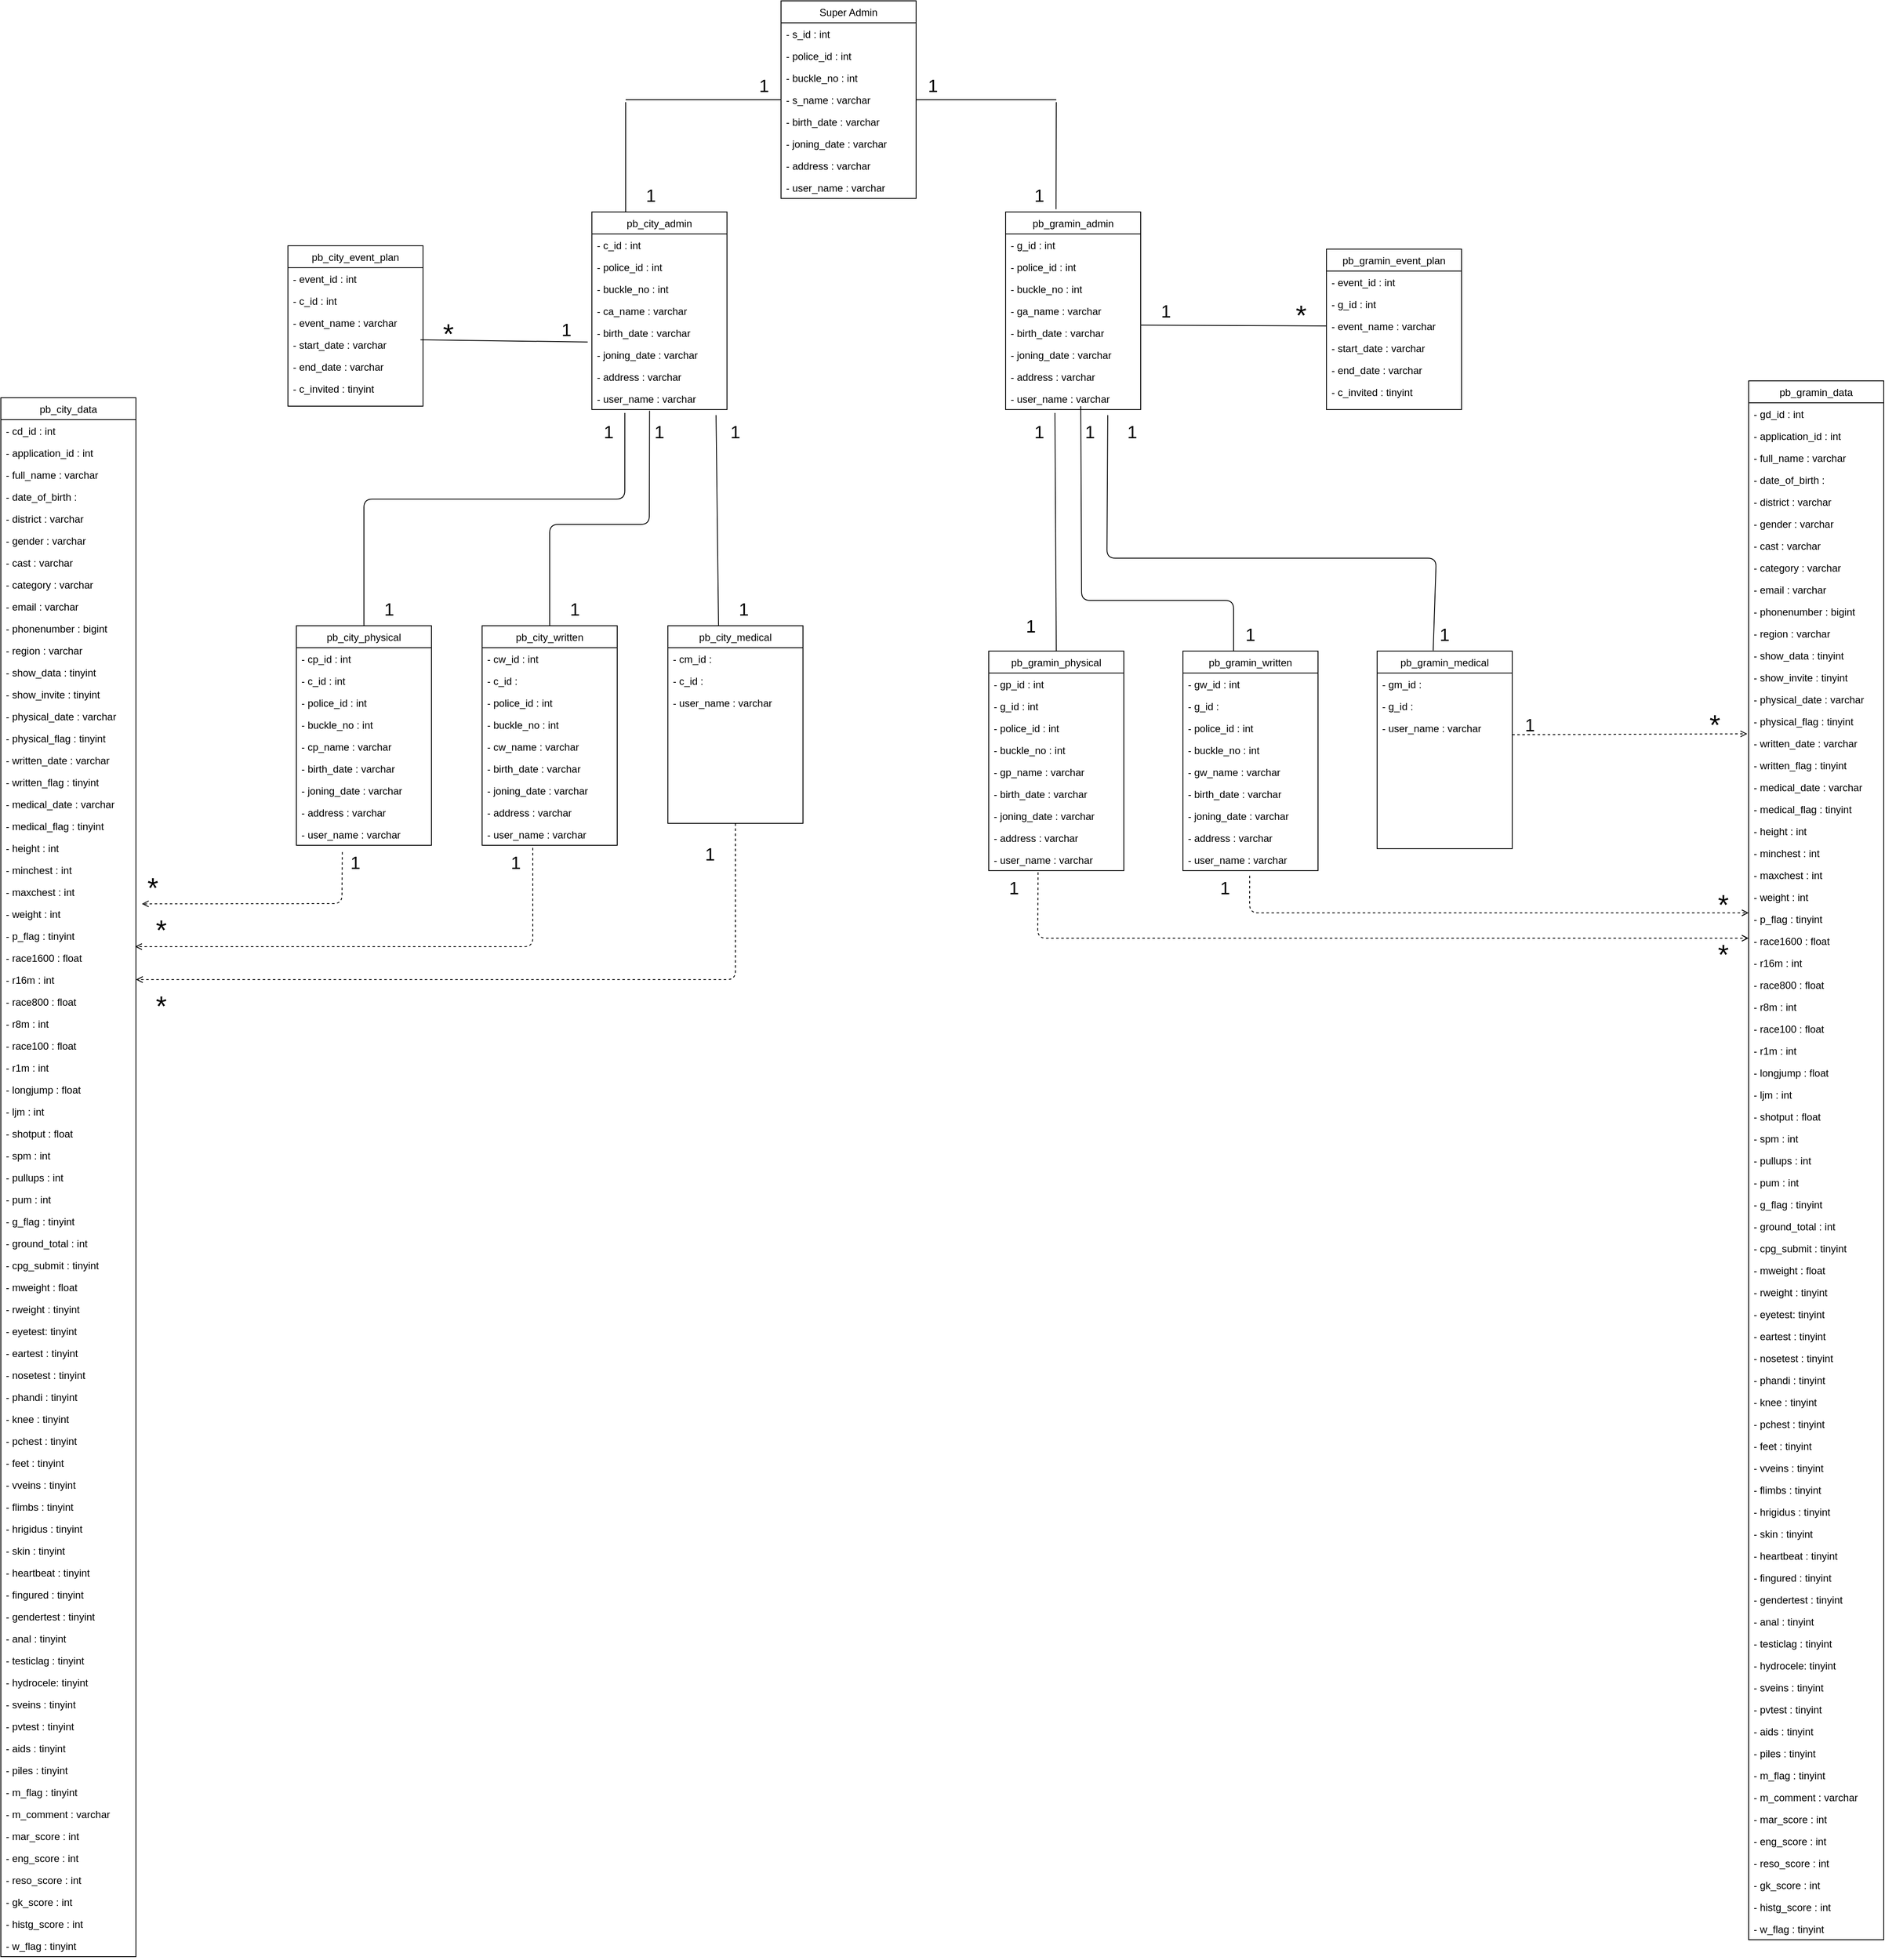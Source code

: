 <mxfile version="14.5.1" type="device"><diagram id="C5RBs43oDa-KdzZeNtuy" name="Page-1"><mxGraphModel dx="2363" dy="964" grid="1" gridSize="10" guides="1" tooltips="1" connect="1" arrows="1" fold="1" page="1" pageScale="1" pageWidth="827" pageHeight="1169" math="0" shadow="0"><root><mxCell id="WIyWlLk6GJQsqaUBKTNV-0"/><mxCell id="WIyWlLk6GJQsqaUBKTNV-1" parent="WIyWlLk6GJQsqaUBKTNV-0"/><mxCell id="zkfFHV4jXpPFQw0GAbJ--0" value="Super Admin" style="swimlane;fontStyle=0;align=center;verticalAlign=top;childLayout=stackLayout;horizontal=1;startSize=26;horizontalStack=0;resizeParent=1;resizeLast=0;collapsible=1;marginBottom=0;rounded=0;shadow=0;strokeWidth=1;" parent="WIyWlLk6GJQsqaUBKTNV-1" vertex="1"><mxGeometry x="334" y="50" width="160" height="234" as="geometry"><mxRectangle x="220" y="120" width="160" height="26" as="alternateBounds"/></mxGeometry></mxCell><mxCell id="zkfFHV4jXpPFQw0GAbJ--1" value="- s_id : int" style="text;align=left;verticalAlign=top;spacingLeft=4;spacingRight=4;overflow=hidden;rotatable=0;points=[[0,0.5],[1,0.5]];portConstraint=eastwest;" parent="zkfFHV4jXpPFQw0GAbJ--0" vertex="1"><mxGeometry y="26" width="160" height="26" as="geometry"/></mxCell><mxCell id="zkfFHV4jXpPFQw0GAbJ--2" value="- police_id : int" style="text;align=left;verticalAlign=top;spacingLeft=4;spacingRight=4;overflow=hidden;rotatable=0;points=[[0,0.5],[1,0.5]];portConstraint=eastwest;rounded=0;shadow=0;html=0;" parent="zkfFHV4jXpPFQw0GAbJ--0" vertex="1"><mxGeometry y="52" width="160" height="26" as="geometry"/></mxCell><mxCell id="zkfFHV4jXpPFQw0GAbJ--3" value="- buckle_no : int" style="text;align=left;verticalAlign=top;spacingLeft=4;spacingRight=4;overflow=hidden;rotatable=0;points=[[0,0.5],[1,0.5]];portConstraint=eastwest;rounded=0;shadow=0;html=0;" parent="zkfFHV4jXpPFQw0GAbJ--0" vertex="1"><mxGeometry y="78" width="160" height="26" as="geometry"/></mxCell><mxCell id="sav_L7N9xrcqf3nPgeOG-0" value="- s_name : varchar" style="text;align=left;verticalAlign=top;spacingLeft=4;spacingRight=4;overflow=hidden;rotatable=0;points=[[0,0.5],[1,0.5]];portConstraint=eastwest;" parent="zkfFHV4jXpPFQw0GAbJ--0" vertex="1"><mxGeometry y="104" width="160" height="26" as="geometry"/></mxCell><mxCell id="sav_L7N9xrcqf3nPgeOG-1" value="- birth_date : varchar" style="text;align=left;verticalAlign=top;spacingLeft=4;spacingRight=4;overflow=hidden;rotatable=0;points=[[0,0.5],[1,0.5]];portConstraint=eastwest;" parent="zkfFHV4jXpPFQw0GAbJ--0" vertex="1"><mxGeometry y="130" width="160" height="26" as="geometry"/></mxCell><mxCell id="sav_L7N9xrcqf3nPgeOG-2" value="- joning_date : varchar" style="text;align=left;verticalAlign=top;spacingLeft=4;spacingRight=4;overflow=hidden;rotatable=0;points=[[0,0.5],[1,0.5]];portConstraint=eastwest;" parent="zkfFHV4jXpPFQw0GAbJ--0" vertex="1"><mxGeometry y="156" width="160" height="26" as="geometry"/></mxCell><mxCell id="sav_L7N9xrcqf3nPgeOG-3" value="- address : varchar" style="text;align=left;verticalAlign=top;spacingLeft=4;spacingRight=4;overflow=hidden;rotatable=0;points=[[0,0.5],[1,0.5]];portConstraint=eastwest;" parent="zkfFHV4jXpPFQw0GAbJ--0" vertex="1"><mxGeometry y="182" width="160" height="26" as="geometry"/></mxCell><mxCell id="3OfUmUMA1P1Ybt5cIEJb-0" value="- user_name : varchar" style="text;align=left;verticalAlign=top;spacingLeft=4;spacingRight=4;overflow=hidden;rotatable=0;points=[[0,0.5],[1,0.5]];portConstraint=eastwest;" parent="zkfFHV4jXpPFQw0GAbJ--0" vertex="1"><mxGeometry y="208" width="160" height="26" as="geometry"/></mxCell><mxCell id="sav_L7N9xrcqf3nPgeOG-4" value="pb_city_admin" style="swimlane;fontStyle=0;align=center;verticalAlign=top;childLayout=stackLayout;horizontal=1;startSize=26;horizontalStack=0;resizeParent=1;resizeLast=0;collapsible=1;marginBottom=0;rounded=0;shadow=0;strokeWidth=1;" parent="WIyWlLk6GJQsqaUBKTNV-1" vertex="1"><mxGeometry x="110" y="300" width="160" height="234" as="geometry"><mxRectangle x="220" y="120" width="160" height="26" as="alternateBounds"/></mxGeometry></mxCell><mxCell id="sav_L7N9xrcqf3nPgeOG-5" value="- c_id : int" style="text;align=left;verticalAlign=top;spacingLeft=4;spacingRight=4;overflow=hidden;rotatable=0;points=[[0,0.5],[1,0.5]];portConstraint=eastwest;" parent="sav_L7N9xrcqf3nPgeOG-4" vertex="1"><mxGeometry y="26" width="160" height="26" as="geometry"/></mxCell><mxCell id="sav_L7N9xrcqf3nPgeOG-6" value="- police_id : int" style="text;align=left;verticalAlign=top;spacingLeft=4;spacingRight=4;overflow=hidden;rotatable=0;points=[[0,0.5],[1,0.5]];portConstraint=eastwest;rounded=0;shadow=0;html=0;" parent="sav_L7N9xrcqf3nPgeOG-4" vertex="1"><mxGeometry y="52" width="160" height="26" as="geometry"/></mxCell><mxCell id="sav_L7N9xrcqf3nPgeOG-7" value="- buckle_no : int" style="text;align=left;verticalAlign=top;spacingLeft=4;spacingRight=4;overflow=hidden;rotatable=0;points=[[0,0.5],[1,0.5]];portConstraint=eastwest;rounded=0;shadow=0;html=0;" parent="sav_L7N9xrcqf3nPgeOG-4" vertex="1"><mxGeometry y="78" width="160" height="26" as="geometry"/></mxCell><mxCell id="sav_L7N9xrcqf3nPgeOG-8" value="- ca_name : varchar" style="text;align=left;verticalAlign=top;spacingLeft=4;spacingRight=4;overflow=hidden;rotatable=0;points=[[0,0.5],[1,0.5]];portConstraint=eastwest;" parent="sav_L7N9xrcqf3nPgeOG-4" vertex="1"><mxGeometry y="104" width="160" height="26" as="geometry"/></mxCell><mxCell id="sav_L7N9xrcqf3nPgeOG-9" value="- birth_date : varchar" style="text;align=left;verticalAlign=top;spacingLeft=4;spacingRight=4;overflow=hidden;rotatable=0;points=[[0,0.5],[1,0.5]];portConstraint=eastwest;" parent="sav_L7N9xrcqf3nPgeOG-4" vertex="1"><mxGeometry y="130" width="160" height="26" as="geometry"/></mxCell><mxCell id="sav_L7N9xrcqf3nPgeOG-10" value="- joning_date : varchar" style="text;align=left;verticalAlign=top;spacingLeft=4;spacingRight=4;overflow=hidden;rotatable=0;points=[[0,0.5],[1,0.5]];portConstraint=eastwest;" parent="sav_L7N9xrcqf3nPgeOG-4" vertex="1"><mxGeometry y="156" width="160" height="26" as="geometry"/></mxCell><mxCell id="sav_L7N9xrcqf3nPgeOG-11" value="- address : varchar" style="text;align=left;verticalAlign=top;spacingLeft=4;spacingRight=4;overflow=hidden;rotatable=0;points=[[0,0.5],[1,0.5]];portConstraint=eastwest;" parent="sav_L7N9xrcqf3nPgeOG-4" vertex="1"><mxGeometry y="182" width="160" height="26" as="geometry"/></mxCell><mxCell id="id4zL87kIp9hiqrs1-ft-89" value="- user_name : varchar" style="text;align=left;verticalAlign=top;spacingLeft=4;spacingRight=4;overflow=hidden;rotatable=0;points=[[0,0.5],[1,0.5]];portConstraint=eastwest;" parent="sav_L7N9xrcqf3nPgeOG-4" vertex="1"><mxGeometry y="208" width="160" height="26" as="geometry"/></mxCell><mxCell id="id4zL87kIp9hiqrs1-ft-8" value="pb_city_event_plan" style="swimlane;fontStyle=0;align=center;verticalAlign=top;childLayout=stackLayout;horizontal=1;startSize=26;horizontalStack=0;resizeParent=1;resizeLast=0;collapsible=1;marginBottom=0;rounded=0;shadow=0;strokeWidth=1;" parent="WIyWlLk6GJQsqaUBKTNV-1" vertex="1"><mxGeometry x="-250" y="340" width="160" height="190" as="geometry"><mxRectangle x="220" y="120" width="160" height="26" as="alternateBounds"/></mxGeometry></mxCell><mxCell id="id4zL87kIp9hiqrs1-ft-16" value="- event_id : int" style="text;align=left;verticalAlign=top;spacingLeft=4;spacingRight=4;overflow=hidden;rotatable=0;points=[[0,0.5],[1,0.5]];portConstraint=eastwest;" parent="id4zL87kIp9hiqrs1-ft-8" vertex="1"><mxGeometry y="26" width="160" height="26" as="geometry"/></mxCell><mxCell id="id4zL87kIp9hiqrs1-ft-9" value="- c_id : int" style="text;align=left;verticalAlign=top;spacingLeft=4;spacingRight=4;overflow=hidden;rotatable=0;points=[[0,0.5],[1,0.5]];portConstraint=eastwest;" parent="id4zL87kIp9hiqrs1-ft-8" vertex="1"><mxGeometry y="52" width="160" height="26" as="geometry"/></mxCell><mxCell id="id4zL87kIp9hiqrs1-ft-10" value="- event_name : varchar" style="text;align=left;verticalAlign=top;spacingLeft=4;spacingRight=4;overflow=hidden;rotatable=0;points=[[0,0.5],[1,0.5]];portConstraint=eastwest;rounded=0;shadow=0;html=0;" parent="id4zL87kIp9hiqrs1-ft-8" vertex="1"><mxGeometry y="78" width="160" height="26" as="geometry"/></mxCell><mxCell id="id4zL87kIp9hiqrs1-ft-11" value="- start_date : varchar" style="text;align=left;verticalAlign=top;spacingLeft=4;spacingRight=4;overflow=hidden;rotatable=0;points=[[0,0.5],[1,0.5]];portConstraint=eastwest;rounded=0;shadow=0;html=0;" parent="id4zL87kIp9hiqrs1-ft-8" vertex="1"><mxGeometry y="104" width="160" height="26" as="geometry"/></mxCell><mxCell id="id4zL87kIp9hiqrs1-ft-12" value="- end_date : varchar" style="text;align=left;verticalAlign=top;spacingLeft=4;spacingRight=4;overflow=hidden;rotatable=0;points=[[0,0.5],[1,0.5]];portConstraint=eastwest;" parent="id4zL87kIp9hiqrs1-ft-8" vertex="1"><mxGeometry y="130" width="160" height="26" as="geometry"/></mxCell><mxCell id="id4zL87kIp9hiqrs1-ft-13" value="- c_invited : tinyint" style="text;align=left;verticalAlign=top;spacingLeft=4;spacingRight=4;overflow=hidden;rotatable=0;points=[[0,0.5],[1,0.5]];portConstraint=eastwest;" parent="id4zL87kIp9hiqrs1-ft-8" vertex="1"><mxGeometry y="156" width="160" height="26" as="geometry"/></mxCell><mxCell id="id4zL87kIp9hiqrs1-ft-24" value="pb_city_data" style="swimlane;fontStyle=0;align=center;verticalAlign=top;childLayout=stackLayout;horizontal=1;startSize=26;horizontalStack=0;resizeParent=1;resizeLast=0;collapsible=1;marginBottom=0;rounded=0;shadow=0;strokeWidth=1;" parent="WIyWlLk6GJQsqaUBKTNV-1" vertex="1"><mxGeometry x="-590" y="520" width="160" height="1846" as="geometry"><mxRectangle x="220" y="120" width="160" height="26" as="alternateBounds"/></mxGeometry></mxCell><mxCell id="id4zL87kIp9hiqrs1-ft-25" value="- cd_id : int" style="text;align=left;verticalAlign=top;spacingLeft=4;spacingRight=4;overflow=hidden;rotatable=0;points=[[0,0.5],[1,0.5]];portConstraint=eastwest;" parent="id4zL87kIp9hiqrs1-ft-24" vertex="1"><mxGeometry y="26" width="160" height="26" as="geometry"/></mxCell><mxCell id="id4zL87kIp9hiqrs1-ft-26" value="- application_id : int" style="text;align=left;verticalAlign=top;spacingLeft=4;spacingRight=4;overflow=hidden;rotatable=0;points=[[0,0.5],[1,0.5]];portConstraint=eastwest;" parent="id4zL87kIp9hiqrs1-ft-24" vertex="1"><mxGeometry y="52" width="160" height="26" as="geometry"/></mxCell><mxCell id="id4zL87kIp9hiqrs1-ft-27" value="- full_name : varchar" style="text;align=left;verticalAlign=top;spacingLeft=4;spacingRight=4;overflow=hidden;rotatable=0;points=[[0,0.5],[1,0.5]];portConstraint=eastwest;rounded=0;shadow=0;html=0;" parent="id4zL87kIp9hiqrs1-ft-24" vertex="1"><mxGeometry y="78" width="160" height="26" as="geometry"/></mxCell><mxCell id="id4zL87kIp9hiqrs1-ft-28" value="- date_of_birth :" style="text;align=left;verticalAlign=top;spacingLeft=4;spacingRight=4;overflow=hidden;rotatable=0;points=[[0,0.5],[1,0.5]];portConstraint=eastwest;rounded=0;shadow=0;html=0;" parent="id4zL87kIp9hiqrs1-ft-24" vertex="1"><mxGeometry y="104" width="160" height="26" as="geometry"/></mxCell><mxCell id="id4zL87kIp9hiqrs1-ft-29" value="- district : varchar" style="text;align=left;verticalAlign=top;spacingLeft=4;spacingRight=4;overflow=hidden;rotatable=0;points=[[0,0.5],[1,0.5]];portConstraint=eastwest;" parent="id4zL87kIp9hiqrs1-ft-24" vertex="1"><mxGeometry y="130" width="160" height="26" as="geometry"/></mxCell><mxCell id="id4zL87kIp9hiqrs1-ft-73" value="- gender : varchar" style="text;align=left;verticalAlign=top;spacingLeft=4;spacingRight=4;overflow=hidden;rotatable=0;points=[[0,0.5],[1,0.5]];portConstraint=eastwest;" parent="id4zL87kIp9hiqrs1-ft-24" vertex="1"><mxGeometry y="156" width="160" height="26" as="geometry"/></mxCell><mxCell id="id4zL87kIp9hiqrs1-ft-74" value="- cast : varchar" style="text;align=left;verticalAlign=top;spacingLeft=4;spacingRight=4;overflow=hidden;rotatable=0;points=[[0,0.5],[1,0.5]];portConstraint=eastwest;" parent="id4zL87kIp9hiqrs1-ft-24" vertex="1"><mxGeometry y="182" width="160" height="26" as="geometry"/></mxCell><mxCell id="id4zL87kIp9hiqrs1-ft-30" value="- category : varchar" style="text;align=left;verticalAlign=top;spacingLeft=4;spacingRight=4;overflow=hidden;rotatable=0;points=[[0,0.5],[1,0.5]];portConstraint=eastwest;" parent="id4zL87kIp9hiqrs1-ft-24" vertex="1"><mxGeometry y="208" width="160" height="26" as="geometry"/></mxCell><mxCell id="id4zL87kIp9hiqrs1-ft-72" value="- email : varchar" style="text;align=left;verticalAlign=top;spacingLeft=4;spacingRight=4;overflow=hidden;rotatable=0;points=[[0,0.5],[1,0.5]];portConstraint=eastwest;" parent="id4zL87kIp9hiqrs1-ft-24" vertex="1"><mxGeometry y="234" width="160" height="26" as="geometry"/></mxCell><mxCell id="id4zL87kIp9hiqrs1-ft-71" value="- phonenumber : bigint" style="text;align=left;verticalAlign=top;spacingLeft=4;spacingRight=4;overflow=hidden;rotatable=0;points=[[0,0.5],[1,0.5]];portConstraint=eastwest;" parent="id4zL87kIp9hiqrs1-ft-24" vertex="1"><mxGeometry y="260" width="160" height="26" as="geometry"/></mxCell><mxCell id="id4zL87kIp9hiqrs1-ft-65" value="- region : varchar" style="text;align=left;verticalAlign=top;spacingLeft=4;spacingRight=4;overflow=hidden;rotatable=0;points=[[0,0.5],[1,0.5]];portConstraint=eastwest;" parent="id4zL87kIp9hiqrs1-ft-24" vertex="1"><mxGeometry y="286" width="160" height="26" as="geometry"/></mxCell><mxCell id="id4zL87kIp9hiqrs1-ft-67" value="- show_data : tinyint" style="text;align=left;verticalAlign=top;spacingLeft=4;spacingRight=4;overflow=hidden;rotatable=0;points=[[0,0.5],[1,0.5]];portConstraint=eastwest;" parent="id4zL87kIp9hiqrs1-ft-24" vertex="1"><mxGeometry y="312" width="160" height="26" as="geometry"/></mxCell><mxCell id="id4zL87kIp9hiqrs1-ft-68" value="- show_invite : tinyint" style="text;align=left;verticalAlign=top;spacingLeft=4;spacingRight=4;overflow=hidden;rotatable=0;points=[[0,0.5],[1,0.5]];portConstraint=eastwest;" parent="id4zL87kIp9hiqrs1-ft-24" vertex="1"><mxGeometry y="338" width="160" height="26" as="geometry"/></mxCell><mxCell id="id4zL87kIp9hiqrs1-ft-66" value="- physical_date : varchar" style="text;align=left;verticalAlign=top;spacingLeft=4;spacingRight=4;overflow=hidden;rotatable=0;points=[[0,0.5],[1,0.5]];portConstraint=eastwest;" parent="id4zL87kIp9hiqrs1-ft-24" vertex="1"><mxGeometry y="364" width="160" height="26" as="geometry"/></mxCell><mxCell id="id4zL87kIp9hiqrs1-ft-69" value="- physical_flag : tinyint" style="text;align=left;verticalAlign=top;spacingLeft=4;spacingRight=4;overflow=hidden;rotatable=0;points=[[0,0.5],[1,0.5]];portConstraint=eastwest;" parent="id4zL87kIp9hiqrs1-ft-24" vertex="1"><mxGeometry y="390" width="160" height="26" as="geometry"/></mxCell><mxCell id="id4zL87kIp9hiqrs1-ft-77" value="- written_date : varchar" style="text;align=left;verticalAlign=top;spacingLeft=4;spacingRight=4;overflow=hidden;rotatable=0;points=[[0,0.5],[1,0.5]];portConstraint=eastwest;" parent="id4zL87kIp9hiqrs1-ft-24" vertex="1"><mxGeometry y="416" width="160" height="26" as="geometry"/></mxCell><mxCell id="id4zL87kIp9hiqrs1-ft-81" value="- written_flag : tinyint" style="text;align=left;verticalAlign=top;spacingLeft=4;spacingRight=4;overflow=hidden;rotatable=0;points=[[0,0.5],[1,0.5]];portConstraint=eastwest;" parent="id4zL87kIp9hiqrs1-ft-24" vertex="1"><mxGeometry y="442" width="160" height="26" as="geometry"/></mxCell><mxCell id="id4zL87kIp9hiqrs1-ft-82" value="- medical_date : varchar" style="text;align=left;verticalAlign=top;spacingLeft=4;spacingRight=4;overflow=hidden;rotatable=0;points=[[0,0.5],[1,0.5]];portConstraint=eastwest;" parent="id4zL87kIp9hiqrs1-ft-24" vertex="1"><mxGeometry y="468" width="160" height="26" as="geometry"/></mxCell><mxCell id="id4zL87kIp9hiqrs1-ft-70" value="- medical_flag : tinyint" style="text;align=left;verticalAlign=top;spacingLeft=4;spacingRight=4;overflow=hidden;rotatable=0;points=[[0,0.5],[1,0.5]];portConstraint=eastwest;" parent="id4zL87kIp9hiqrs1-ft-24" vertex="1"><mxGeometry y="494" width="160" height="26" as="geometry"/></mxCell><mxCell id="id4zL87kIp9hiqrs1-ft-75" value="- height : int" style="text;align=left;verticalAlign=top;spacingLeft=4;spacingRight=4;overflow=hidden;rotatable=0;points=[[0,0.5],[1,0.5]];portConstraint=eastwest;" parent="id4zL87kIp9hiqrs1-ft-24" vertex="1"><mxGeometry y="520" width="160" height="26" as="geometry"/></mxCell><mxCell id="id4zL87kIp9hiqrs1-ft-76" value="- minchest : int" style="text;align=left;verticalAlign=top;spacingLeft=4;spacingRight=4;overflow=hidden;rotatable=0;points=[[0,0.5],[1,0.5]];portConstraint=eastwest;" parent="id4zL87kIp9hiqrs1-ft-24" vertex="1"><mxGeometry y="546" width="160" height="26" as="geometry"/></mxCell><mxCell id="id4zL87kIp9hiqrs1-ft-79" value="- maxchest : int" style="text;align=left;verticalAlign=top;spacingLeft=4;spacingRight=4;overflow=hidden;rotatable=0;points=[[0,0.5],[1,0.5]];portConstraint=eastwest;" parent="id4zL87kIp9hiqrs1-ft-24" vertex="1"><mxGeometry y="572" width="160" height="26" as="geometry"/></mxCell><mxCell id="id4zL87kIp9hiqrs1-ft-78" value="- weight : int" style="text;align=left;verticalAlign=top;spacingLeft=4;spacingRight=4;overflow=hidden;rotatable=0;points=[[0,0.5],[1,0.5]];portConstraint=eastwest;" parent="id4zL87kIp9hiqrs1-ft-24" vertex="1"><mxGeometry y="598" width="160" height="26" as="geometry"/></mxCell><mxCell id="id4zL87kIp9hiqrs1-ft-80" value="- p_flag : tinyint" style="text;align=left;verticalAlign=top;spacingLeft=4;spacingRight=4;overflow=hidden;rotatable=0;points=[[0,0.5],[1,0.5]];portConstraint=eastwest;" parent="id4zL87kIp9hiqrs1-ft-24" vertex="1"><mxGeometry y="624" width="160" height="26" as="geometry"/></mxCell><mxCell id="id4zL87kIp9hiqrs1-ft-114" value="- race1600 : float" style="text;align=left;verticalAlign=top;spacingLeft=4;spacingRight=4;overflow=hidden;rotatable=0;points=[[0,0.5],[1,0.5]];portConstraint=eastwest;" parent="id4zL87kIp9hiqrs1-ft-24" vertex="1"><mxGeometry y="650" width="160" height="26" as="geometry"/></mxCell><mxCell id="id4zL87kIp9hiqrs1-ft-113" value="- r16m : int" style="text;align=left;verticalAlign=top;spacingLeft=4;spacingRight=4;overflow=hidden;rotatable=0;points=[[0,0.5],[1,0.5]];portConstraint=eastwest;" parent="id4zL87kIp9hiqrs1-ft-24" vertex="1"><mxGeometry y="676" width="160" height="26" as="geometry"/></mxCell><mxCell id="id4zL87kIp9hiqrs1-ft-111" value="- race800 : float" style="text;align=left;verticalAlign=top;spacingLeft=4;spacingRight=4;overflow=hidden;rotatable=0;points=[[0,0.5],[1,0.5]];portConstraint=eastwest;" parent="id4zL87kIp9hiqrs1-ft-24" vertex="1"><mxGeometry y="702" width="160" height="26" as="geometry"/></mxCell><mxCell id="id4zL87kIp9hiqrs1-ft-91" value="- r8m : int" style="text;align=left;verticalAlign=top;spacingLeft=4;spacingRight=4;overflow=hidden;rotatable=0;points=[[0,0.5],[1,0.5]];portConstraint=eastwest;" parent="id4zL87kIp9hiqrs1-ft-24" vertex="1"><mxGeometry y="728" width="160" height="26" as="geometry"/></mxCell><mxCell id="id4zL87kIp9hiqrs1-ft-112" value="- race100 : float" style="text;align=left;verticalAlign=top;spacingLeft=4;spacingRight=4;overflow=hidden;rotatable=0;points=[[0,0.5],[1,0.5]];portConstraint=eastwest;" parent="id4zL87kIp9hiqrs1-ft-24" vertex="1"><mxGeometry y="754" width="160" height="26" as="geometry"/></mxCell><mxCell id="id4zL87kIp9hiqrs1-ft-108" value="- r1m : int" style="text;align=left;verticalAlign=top;spacingLeft=4;spacingRight=4;overflow=hidden;rotatable=0;points=[[0,0.5],[1,0.5]];portConstraint=eastwest;" parent="id4zL87kIp9hiqrs1-ft-24" vertex="1"><mxGeometry y="780" width="160" height="26" as="geometry"/></mxCell><mxCell id="id4zL87kIp9hiqrs1-ft-103" value="- longjump : float" style="text;align=left;verticalAlign=top;spacingLeft=4;spacingRight=4;overflow=hidden;rotatable=0;points=[[0,0.5],[1,0.5]];portConstraint=eastwest;" parent="id4zL87kIp9hiqrs1-ft-24" vertex="1"><mxGeometry y="806" width="160" height="26" as="geometry"/></mxCell><mxCell id="id4zL87kIp9hiqrs1-ft-92" value="- ljm : int" style="text;align=left;verticalAlign=top;spacingLeft=4;spacingRight=4;overflow=hidden;rotatable=0;points=[[0,0.5],[1,0.5]];portConstraint=eastwest;" parent="id4zL87kIp9hiqrs1-ft-24" vertex="1"><mxGeometry y="832" width="160" height="26" as="geometry"/></mxCell><mxCell id="id4zL87kIp9hiqrs1-ft-93" value="- shotput : float" style="text;align=left;verticalAlign=top;spacingLeft=4;spacingRight=4;overflow=hidden;rotatable=0;points=[[0,0.5],[1,0.5]];portConstraint=eastwest;" parent="id4zL87kIp9hiqrs1-ft-24" vertex="1"><mxGeometry y="858" width="160" height="26" as="geometry"/></mxCell><mxCell id="id4zL87kIp9hiqrs1-ft-94" value="- spm : int" style="text;align=left;verticalAlign=top;spacingLeft=4;spacingRight=4;overflow=hidden;rotatable=0;points=[[0,0.5],[1,0.5]];portConstraint=eastwest;" parent="id4zL87kIp9hiqrs1-ft-24" vertex="1"><mxGeometry y="884" width="160" height="26" as="geometry"/></mxCell><mxCell id="id4zL87kIp9hiqrs1-ft-95" value="- pullups : int" style="text;align=left;verticalAlign=top;spacingLeft=4;spacingRight=4;overflow=hidden;rotatable=0;points=[[0,0.5],[1,0.5]];portConstraint=eastwest;" parent="id4zL87kIp9hiqrs1-ft-24" vertex="1"><mxGeometry y="910" width="160" height="26" as="geometry"/></mxCell><mxCell id="id4zL87kIp9hiqrs1-ft-96" value="- pum : int" style="text;align=left;verticalAlign=top;spacingLeft=4;spacingRight=4;overflow=hidden;rotatable=0;points=[[0,0.5],[1,0.5]];portConstraint=eastwest;" parent="id4zL87kIp9hiqrs1-ft-24" vertex="1"><mxGeometry y="936" width="160" height="26" as="geometry"/></mxCell><mxCell id="id4zL87kIp9hiqrs1-ft-97" value="- g_flag : tinyint" style="text;align=left;verticalAlign=top;spacingLeft=4;spacingRight=4;overflow=hidden;rotatable=0;points=[[0,0.5],[1,0.5]];portConstraint=eastwest;" parent="id4zL87kIp9hiqrs1-ft-24" vertex="1"><mxGeometry y="962" width="160" height="26" as="geometry"/></mxCell><mxCell id="id4zL87kIp9hiqrs1-ft-98" value="- ground_total : int" style="text;align=left;verticalAlign=top;spacingLeft=4;spacingRight=4;overflow=hidden;rotatable=0;points=[[0,0.5],[1,0.5]];portConstraint=eastwest;" parent="id4zL87kIp9hiqrs1-ft-24" vertex="1"><mxGeometry y="988" width="160" height="26" as="geometry"/></mxCell><mxCell id="id4zL87kIp9hiqrs1-ft-102" value="- cpg_submit : tinyint" style="text;align=left;verticalAlign=top;spacingLeft=4;spacingRight=4;overflow=hidden;rotatable=0;points=[[0,0.5],[1,0.5]];portConstraint=eastwest;" parent="id4zL87kIp9hiqrs1-ft-24" vertex="1"><mxGeometry y="1014" width="160" height="26" as="geometry"/></mxCell><mxCell id="id4zL87kIp9hiqrs1-ft-101" value="- mweight : float" style="text;align=left;verticalAlign=top;spacingLeft=4;spacingRight=4;overflow=hidden;rotatable=0;points=[[0,0.5],[1,0.5]];portConstraint=eastwest;" parent="id4zL87kIp9hiqrs1-ft-24" vertex="1"><mxGeometry y="1040" width="160" height="26" as="geometry"/></mxCell><mxCell id="id4zL87kIp9hiqrs1-ft-100" value="- rweight : tinyint" style="text;align=left;verticalAlign=top;spacingLeft=4;spacingRight=4;overflow=hidden;rotatable=0;points=[[0,0.5],[1,0.5]];portConstraint=eastwest;" parent="id4zL87kIp9hiqrs1-ft-24" vertex="1"><mxGeometry y="1066" width="160" height="26" as="geometry"/></mxCell><mxCell id="id4zL87kIp9hiqrs1-ft-99" value="- eyetest: tinyint" style="text;align=left;verticalAlign=top;spacingLeft=4;spacingRight=4;overflow=hidden;rotatable=0;points=[[0,0.5],[1,0.5]];portConstraint=eastwest;" parent="id4zL87kIp9hiqrs1-ft-24" vertex="1"><mxGeometry y="1092" width="160" height="26" as="geometry"/></mxCell><mxCell id="id4zL87kIp9hiqrs1-ft-104" value="- eartest : tinyint" style="text;align=left;verticalAlign=top;spacingLeft=4;spacingRight=4;overflow=hidden;rotatable=0;points=[[0,0.5],[1,0.5]];portConstraint=eastwest;" parent="id4zL87kIp9hiqrs1-ft-24" vertex="1"><mxGeometry y="1118" width="160" height="26" as="geometry"/></mxCell><mxCell id="id4zL87kIp9hiqrs1-ft-106" value="- nosetest : tinyint" style="text;align=left;verticalAlign=top;spacingLeft=4;spacingRight=4;overflow=hidden;rotatable=0;points=[[0,0.5],[1,0.5]];portConstraint=eastwest;" parent="id4zL87kIp9hiqrs1-ft-24" vertex="1"><mxGeometry y="1144" width="160" height="26" as="geometry"/></mxCell><mxCell id="id4zL87kIp9hiqrs1-ft-105" value="- phandi : tinyint" style="text;align=left;verticalAlign=top;spacingLeft=4;spacingRight=4;overflow=hidden;rotatable=0;points=[[0,0.5],[1,0.5]];portConstraint=eastwest;" parent="id4zL87kIp9hiqrs1-ft-24" vertex="1"><mxGeometry y="1170" width="160" height="26" as="geometry"/></mxCell><mxCell id="id4zL87kIp9hiqrs1-ft-107" value="- knee : tinyint" style="text;align=left;verticalAlign=top;spacingLeft=4;spacingRight=4;overflow=hidden;rotatable=0;points=[[0,0.5],[1,0.5]];portConstraint=eastwest;" parent="id4zL87kIp9hiqrs1-ft-24" vertex="1"><mxGeometry y="1196" width="160" height="26" as="geometry"/></mxCell><mxCell id="id4zL87kIp9hiqrs1-ft-109" value="- pchest : tinyint" style="text;align=left;verticalAlign=top;spacingLeft=4;spacingRight=4;overflow=hidden;rotatable=0;points=[[0,0.5],[1,0.5]];portConstraint=eastwest;" parent="id4zL87kIp9hiqrs1-ft-24" vertex="1"><mxGeometry y="1222" width="160" height="26" as="geometry"/></mxCell><mxCell id="id4zL87kIp9hiqrs1-ft-110" value="- feet : tinyint" style="text;align=left;verticalAlign=top;spacingLeft=4;spacingRight=4;overflow=hidden;rotatable=0;points=[[0,0.5],[1,0.5]];portConstraint=eastwest;" parent="id4zL87kIp9hiqrs1-ft-24" vertex="1"><mxGeometry y="1248" width="160" height="26" as="geometry"/></mxCell><mxCell id="id4zL87kIp9hiqrs1-ft-115" value="- vveins : tinyint" style="text;align=left;verticalAlign=top;spacingLeft=4;spacingRight=4;overflow=hidden;rotatable=0;points=[[0,0.5],[1,0.5]];portConstraint=eastwest;" parent="id4zL87kIp9hiqrs1-ft-24" vertex="1"><mxGeometry y="1274" width="160" height="26" as="geometry"/></mxCell><mxCell id="id4zL87kIp9hiqrs1-ft-132" value="- flimbs : tinyint" style="text;align=left;verticalAlign=top;spacingLeft=4;spacingRight=4;overflow=hidden;rotatable=0;points=[[0,0.5],[1,0.5]];portConstraint=eastwest;" parent="id4zL87kIp9hiqrs1-ft-24" vertex="1"><mxGeometry y="1300" width="160" height="26" as="geometry"/></mxCell><mxCell id="id4zL87kIp9hiqrs1-ft-131" value="- hrigidus : tinyint" style="text;align=left;verticalAlign=top;spacingLeft=4;spacingRight=4;overflow=hidden;rotatable=0;points=[[0,0.5],[1,0.5]];portConstraint=eastwest;" parent="id4zL87kIp9hiqrs1-ft-24" vertex="1"><mxGeometry y="1326" width="160" height="26" as="geometry"/></mxCell><mxCell id="id4zL87kIp9hiqrs1-ft-130" value="- skin : tinyint" style="text;align=left;verticalAlign=top;spacingLeft=4;spacingRight=4;overflow=hidden;rotatable=0;points=[[0,0.5],[1,0.5]];portConstraint=eastwest;" parent="id4zL87kIp9hiqrs1-ft-24" vertex="1"><mxGeometry y="1352" width="160" height="26" as="geometry"/></mxCell><mxCell id="id4zL87kIp9hiqrs1-ft-129" value="- heartbeat : tinyint" style="text;align=left;verticalAlign=top;spacingLeft=4;spacingRight=4;overflow=hidden;rotatable=0;points=[[0,0.5],[1,0.5]];portConstraint=eastwest;" parent="id4zL87kIp9hiqrs1-ft-24" vertex="1"><mxGeometry y="1378" width="160" height="26" as="geometry"/></mxCell><mxCell id="id4zL87kIp9hiqrs1-ft-128" value="- fingured : tinyint" style="text;align=left;verticalAlign=top;spacingLeft=4;spacingRight=4;overflow=hidden;rotatable=0;points=[[0,0.5],[1,0.5]];portConstraint=eastwest;" parent="id4zL87kIp9hiqrs1-ft-24" vertex="1"><mxGeometry y="1404" width="160" height="26" as="geometry"/></mxCell><mxCell id="id4zL87kIp9hiqrs1-ft-127" value="- gendertest : tinyint" style="text;align=left;verticalAlign=top;spacingLeft=4;spacingRight=4;overflow=hidden;rotatable=0;points=[[0,0.5],[1,0.5]];portConstraint=eastwest;" parent="id4zL87kIp9hiqrs1-ft-24" vertex="1"><mxGeometry y="1430" width="160" height="26" as="geometry"/></mxCell><mxCell id="id4zL87kIp9hiqrs1-ft-126" value="- anal : tinyint" style="text;align=left;verticalAlign=top;spacingLeft=4;spacingRight=4;overflow=hidden;rotatable=0;points=[[0,0.5],[1,0.5]];portConstraint=eastwest;" parent="id4zL87kIp9hiqrs1-ft-24" vertex="1"><mxGeometry y="1456" width="160" height="26" as="geometry"/></mxCell><mxCell id="id4zL87kIp9hiqrs1-ft-125" value="- testiclag : tinyint" style="text;align=left;verticalAlign=top;spacingLeft=4;spacingRight=4;overflow=hidden;rotatable=0;points=[[0,0.5],[1,0.5]];portConstraint=eastwest;" parent="id4zL87kIp9hiqrs1-ft-24" vertex="1"><mxGeometry y="1482" width="160" height="26" as="geometry"/></mxCell><mxCell id="id4zL87kIp9hiqrs1-ft-124" value="- hydrocele: tinyint" style="text;align=left;verticalAlign=top;spacingLeft=4;spacingRight=4;overflow=hidden;rotatable=0;points=[[0,0.5],[1,0.5]];portConstraint=eastwest;" parent="id4zL87kIp9hiqrs1-ft-24" vertex="1"><mxGeometry y="1508" width="160" height="26" as="geometry"/></mxCell><mxCell id="id4zL87kIp9hiqrs1-ft-123" value="- sveins : tinyint" style="text;align=left;verticalAlign=top;spacingLeft=4;spacingRight=4;overflow=hidden;rotatable=0;points=[[0,0.5],[1,0.5]];portConstraint=eastwest;" parent="id4zL87kIp9hiqrs1-ft-24" vertex="1"><mxGeometry y="1534" width="160" height="26" as="geometry"/></mxCell><mxCell id="id4zL87kIp9hiqrs1-ft-122" value="- pvtest : tinyint" style="text;align=left;verticalAlign=top;spacingLeft=4;spacingRight=4;overflow=hidden;rotatable=0;points=[[0,0.5],[1,0.5]];portConstraint=eastwest;" parent="id4zL87kIp9hiqrs1-ft-24" vertex="1"><mxGeometry y="1560" width="160" height="26" as="geometry"/></mxCell><mxCell id="id4zL87kIp9hiqrs1-ft-133" value="- aids : tinyint" style="text;align=left;verticalAlign=top;spacingLeft=4;spacingRight=4;overflow=hidden;rotatable=0;points=[[0,0.5],[1,0.5]];portConstraint=eastwest;" parent="id4zL87kIp9hiqrs1-ft-24" vertex="1"><mxGeometry y="1586" width="160" height="26" as="geometry"/></mxCell><mxCell id="id4zL87kIp9hiqrs1-ft-121" value="- piles : tinyint" style="text;align=left;verticalAlign=top;spacingLeft=4;spacingRight=4;overflow=hidden;rotatable=0;points=[[0,0.5],[1,0.5]];portConstraint=eastwest;" parent="id4zL87kIp9hiqrs1-ft-24" vertex="1"><mxGeometry y="1612" width="160" height="26" as="geometry"/></mxCell><mxCell id="id4zL87kIp9hiqrs1-ft-120" value="- m_flag : tinyint" style="text;align=left;verticalAlign=top;spacingLeft=4;spacingRight=4;overflow=hidden;rotatable=0;points=[[0,0.5],[1,0.5]];portConstraint=eastwest;" parent="id4zL87kIp9hiqrs1-ft-24" vertex="1"><mxGeometry y="1638" width="160" height="26" as="geometry"/></mxCell><mxCell id="id4zL87kIp9hiqrs1-ft-119" value="- m_comment : varchar" style="text;align=left;verticalAlign=top;spacingLeft=4;spacingRight=4;overflow=hidden;rotatable=0;points=[[0,0.5],[1,0.5]];portConstraint=eastwest;" parent="id4zL87kIp9hiqrs1-ft-24" vertex="1"><mxGeometry y="1664" width="160" height="26" as="geometry"/></mxCell><mxCell id="id4zL87kIp9hiqrs1-ft-118" value="- mar_score : int" style="text;align=left;verticalAlign=top;spacingLeft=4;spacingRight=4;overflow=hidden;rotatable=0;points=[[0,0.5],[1,0.5]];portConstraint=eastwest;" parent="id4zL87kIp9hiqrs1-ft-24" vertex="1"><mxGeometry y="1690" width="160" height="26" as="geometry"/></mxCell><mxCell id="id4zL87kIp9hiqrs1-ft-134" value="- eng_score : int" style="text;align=left;verticalAlign=top;spacingLeft=4;spacingRight=4;overflow=hidden;rotatable=0;points=[[0,0.5],[1,0.5]];portConstraint=eastwest;" parent="id4zL87kIp9hiqrs1-ft-24" vertex="1"><mxGeometry y="1716" width="160" height="26" as="geometry"/></mxCell><mxCell id="id4zL87kIp9hiqrs1-ft-117" value="- reso_score : int" style="text;align=left;verticalAlign=top;spacingLeft=4;spacingRight=4;overflow=hidden;rotatable=0;points=[[0,0.5],[1,0.5]];portConstraint=eastwest;" parent="id4zL87kIp9hiqrs1-ft-24" vertex="1"><mxGeometry y="1742" width="160" height="26" as="geometry"/></mxCell><mxCell id="id4zL87kIp9hiqrs1-ft-116" value="- gk_score : int" style="text;align=left;verticalAlign=top;spacingLeft=4;spacingRight=4;overflow=hidden;rotatable=0;points=[[0,0.5],[1,0.5]];portConstraint=eastwest;" parent="id4zL87kIp9hiqrs1-ft-24" vertex="1"><mxGeometry y="1768" width="160" height="26" as="geometry"/></mxCell><mxCell id="id4zL87kIp9hiqrs1-ft-137" value="- histg_score : int" style="text;align=left;verticalAlign=top;spacingLeft=4;spacingRight=4;overflow=hidden;rotatable=0;points=[[0,0.5],[1,0.5]];portConstraint=eastwest;" parent="id4zL87kIp9hiqrs1-ft-24" vertex="1"><mxGeometry y="1794" width="160" height="26" as="geometry"/></mxCell><mxCell id="id4zL87kIp9hiqrs1-ft-136" value="- w_flag : tinyint" style="text;align=left;verticalAlign=top;spacingLeft=4;spacingRight=4;overflow=hidden;rotatable=0;points=[[0,0.5],[1,0.5]];portConstraint=eastwest;" parent="id4zL87kIp9hiqrs1-ft-24" vertex="1"><mxGeometry y="1820" width="160" height="26" as="geometry"/></mxCell><mxCell id="id4zL87kIp9hiqrs1-ft-38" value="pb_city_physical" style="swimlane;fontStyle=0;align=center;verticalAlign=top;childLayout=stackLayout;horizontal=1;startSize=26;horizontalStack=0;resizeParent=1;resizeLast=0;collapsible=1;marginBottom=0;rounded=0;shadow=0;strokeWidth=1;" parent="WIyWlLk6GJQsqaUBKTNV-1" vertex="1"><mxGeometry x="-240" y="790" width="160" height="260" as="geometry"><mxRectangle x="220" y="120" width="160" height="26" as="alternateBounds"/></mxGeometry></mxCell><mxCell id="id4zL87kIp9hiqrs1-ft-46" value="- cp_id : int" style="text;align=left;verticalAlign=top;spacingLeft=4;spacingRight=4;overflow=hidden;rotatable=0;points=[[0,0.5],[1,0.5]];portConstraint=eastwest;" parent="id4zL87kIp9hiqrs1-ft-38" vertex="1"><mxGeometry y="26" width="160" height="26" as="geometry"/></mxCell><mxCell id="id4zL87kIp9hiqrs1-ft-39" value="- c_id : int" style="text;align=left;verticalAlign=top;spacingLeft=4;spacingRight=4;overflow=hidden;rotatable=0;points=[[0,0.5],[1,0.5]];portConstraint=eastwest;" parent="id4zL87kIp9hiqrs1-ft-38" vertex="1"><mxGeometry y="52" width="160" height="26" as="geometry"/></mxCell><mxCell id="id4zL87kIp9hiqrs1-ft-40" value="- police_id : int" style="text;align=left;verticalAlign=top;spacingLeft=4;spacingRight=4;overflow=hidden;rotatable=0;points=[[0,0.5],[1,0.5]];portConstraint=eastwest;rounded=0;shadow=0;html=0;" parent="id4zL87kIp9hiqrs1-ft-38" vertex="1"><mxGeometry y="78" width="160" height="26" as="geometry"/></mxCell><mxCell id="id4zL87kIp9hiqrs1-ft-41" value="- buckle_no : int" style="text;align=left;verticalAlign=top;spacingLeft=4;spacingRight=4;overflow=hidden;rotatable=0;points=[[0,0.5],[1,0.5]];portConstraint=eastwest;rounded=0;shadow=0;html=0;" parent="id4zL87kIp9hiqrs1-ft-38" vertex="1"><mxGeometry y="104" width="160" height="26" as="geometry"/></mxCell><mxCell id="id4zL87kIp9hiqrs1-ft-42" value="- cp_name : varchar" style="text;align=left;verticalAlign=top;spacingLeft=4;spacingRight=4;overflow=hidden;rotatable=0;points=[[0,0.5],[1,0.5]];portConstraint=eastwest;" parent="id4zL87kIp9hiqrs1-ft-38" vertex="1"><mxGeometry y="130" width="160" height="26" as="geometry"/></mxCell><mxCell id="id4zL87kIp9hiqrs1-ft-43" value="- birth_date : varchar" style="text;align=left;verticalAlign=top;spacingLeft=4;spacingRight=4;overflow=hidden;rotatable=0;points=[[0,0.5],[1,0.5]];portConstraint=eastwest;" parent="id4zL87kIp9hiqrs1-ft-38" vertex="1"><mxGeometry y="156" width="160" height="26" as="geometry"/></mxCell><mxCell id="id4zL87kIp9hiqrs1-ft-44" value="- joning_date : varchar" style="text;align=left;verticalAlign=top;spacingLeft=4;spacingRight=4;overflow=hidden;rotatable=0;points=[[0,0.5],[1,0.5]];portConstraint=eastwest;" parent="id4zL87kIp9hiqrs1-ft-38" vertex="1"><mxGeometry y="182" width="160" height="26" as="geometry"/></mxCell><mxCell id="id4zL87kIp9hiqrs1-ft-84" value="- address : varchar" style="text;align=left;verticalAlign=top;spacingLeft=4;spacingRight=4;overflow=hidden;rotatable=0;points=[[0,0.5],[1,0.5]];portConstraint=eastwest;" parent="id4zL87kIp9hiqrs1-ft-38" vertex="1"><mxGeometry y="208" width="160" height="26" as="geometry"/></mxCell><mxCell id="id4zL87kIp9hiqrs1-ft-87" value="- user_name : varchar" style="text;align=left;verticalAlign=top;spacingLeft=4;spacingRight=4;overflow=hidden;rotatable=0;points=[[0,0.5],[1,0.5]];portConstraint=eastwest;" parent="id4zL87kIp9hiqrs1-ft-38" vertex="1"><mxGeometry y="234" width="160" height="26" as="geometry"/></mxCell><mxCell id="id4zL87kIp9hiqrs1-ft-47" value="pb_city_medical" style="swimlane;fontStyle=0;align=center;verticalAlign=top;childLayout=stackLayout;horizontal=1;startSize=26;horizontalStack=0;resizeParent=1;resizeLast=0;collapsible=1;marginBottom=0;rounded=0;shadow=0;strokeWidth=1;" parent="WIyWlLk6GJQsqaUBKTNV-1" vertex="1"><mxGeometry x="200" y="790" width="160" height="234" as="geometry"><mxRectangle x="220" y="120" width="160" height="26" as="alternateBounds"/></mxGeometry></mxCell><mxCell id="id4zL87kIp9hiqrs1-ft-48" value="- cm_id :" style="text;align=left;verticalAlign=top;spacingLeft=4;spacingRight=4;overflow=hidden;rotatable=0;points=[[0,0.5],[1,0.5]];portConstraint=eastwest;" parent="id4zL87kIp9hiqrs1-ft-47" vertex="1"><mxGeometry y="26" width="160" height="26" as="geometry"/></mxCell><mxCell id="id4zL87kIp9hiqrs1-ft-49" value="- c_id :" style="text;align=left;verticalAlign=top;spacingLeft=4;spacingRight=4;overflow=hidden;rotatable=0;points=[[0,0.5],[1,0.5]];portConstraint=eastwest;" parent="id4zL87kIp9hiqrs1-ft-47" vertex="1"><mxGeometry y="52" width="160" height="26" as="geometry"/></mxCell><mxCell id="id4zL87kIp9hiqrs1-ft-88" value="- user_name : varchar" style="text;align=left;verticalAlign=top;spacingLeft=4;spacingRight=4;overflow=hidden;rotatable=0;points=[[0,0.5],[1,0.5]];portConstraint=eastwest;" parent="id4zL87kIp9hiqrs1-ft-47" vertex="1"><mxGeometry y="78" width="160" height="26" as="geometry"/></mxCell><mxCell id="id4zL87kIp9hiqrs1-ft-56" value="pb_city_written" style="swimlane;fontStyle=0;align=center;verticalAlign=top;childLayout=stackLayout;horizontal=1;startSize=26;horizontalStack=0;resizeParent=1;resizeLast=0;collapsible=1;marginBottom=0;rounded=0;shadow=0;strokeWidth=1;" parent="WIyWlLk6GJQsqaUBKTNV-1" vertex="1"><mxGeometry x="-20" y="790" width="160" height="260" as="geometry"><mxRectangle x="220" y="120" width="160" height="26" as="alternateBounds"/></mxGeometry></mxCell><mxCell id="id4zL87kIp9hiqrs1-ft-57" value="- cw_id : int" style="text;align=left;verticalAlign=top;spacingLeft=4;spacingRight=4;overflow=hidden;rotatable=0;points=[[0,0.5],[1,0.5]];portConstraint=eastwest;" parent="id4zL87kIp9hiqrs1-ft-56" vertex="1"><mxGeometry y="26" width="160" height="26" as="geometry"/></mxCell><mxCell id="id4zL87kIp9hiqrs1-ft-58" value="- c_id :" style="text;align=left;verticalAlign=top;spacingLeft=4;spacingRight=4;overflow=hidden;rotatable=0;points=[[0,0.5],[1,0.5]];portConstraint=eastwest;" parent="id4zL87kIp9hiqrs1-ft-56" vertex="1"><mxGeometry y="52" width="160" height="26" as="geometry"/></mxCell><mxCell id="id4zL87kIp9hiqrs1-ft-59" value="- police_id : int" style="text;align=left;verticalAlign=top;spacingLeft=4;spacingRight=4;overflow=hidden;rotatable=0;points=[[0,0.5],[1,0.5]];portConstraint=eastwest;rounded=0;shadow=0;html=0;" parent="id4zL87kIp9hiqrs1-ft-56" vertex="1"><mxGeometry y="78" width="160" height="26" as="geometry"/></mxCell><mxCell id="id4zL87kIp9hiqrs1-ft-60" value="- buckle_no : int" style="text;align=left;verticalAlign=top;spacingLeft=4;spacingRight=4;overflow=hidden;rotatable=0;points=[[0,0.5],[1,0.5]];portConstraint=eastwest;rounded=0;shadow=0;html=0;" parent="id4zL87kIp9hiqrs1-ft-56" vertex="1"><mxGeometry y="104" width="160" height="26" as="geometry"/></mxCell><mxCell id="id4zL87kIp9hiqrs1-ft-61" value="- cw_name : varchar" style="text;align=left;verticalAlign=top;spacingLeft=4;spacingRight=4;overflow=hidden;rotatable=0;points=[[0,0.5],[1,0.5]];portConstraint=eastwest;" parent="id4zL87kIp9hiqrs1-ft-56" vertex="1"><mxGeometry y="130" width="160" height="26" as="geometry"/></mxCell><mxCell id="id4zL87kIp9hiqrs1-ft-62" value="- birth_date : varchar" style="text;align=left;verticalAlign=top;spacingLeft=4;spacingRight=4;overflow=hidden;rotatable=0;points=[[0,0.5],[1,0.5]];portConstraint=eastwest;" parent="id4zL87kIp9hiqrs1-ft-56" vertex="1"><mxGeometry y="156" width="160" height="26" as="geometry"/></mxCell><mxCell id="id4zL87kIp9hiqrs1-ft-63" value="- joning_date : varchar" style="text;align=left;verticalAlign=top;spacingLeft=4;spacingRight=4;overflow=hidden;rotatable=0;points=[[0,0.5],[1,0.5]];portConstraint=eastwest;" parent="id4zL87kIp9hiqrs1-ft-56" vertex="1"><mxGeometry y="182" width="160" height="26" as="geometry"/></mxCell><mxCell id="id4zL87kIp9hiqrs1-ft-64" value="- address : varchar" style="text;align=left;verticalAlign=top;spacingLeft=4;spacingRight=4;overflow=hidden;rotatable=0;points=[[0,0.5],[1,0.5]];portConstraint=eastwest;" parent="id4zL87kIp9hiqrs1-ft-56" vertex="1"><mxGeometry y="208" width="160" height="26" as="geometry"/></mxCell><mxCell id="id4zL87kIp9hiqrs1-ft-83" value="- user_name : varchar" style="text;align=left;verticalAlign=top;spacingLeft=4;spacingRight=4;overflow=hidden;rotatable=0;points=[[0,0.5],[1,0.5]];portConstraint=eastwest;" parent="id4zL87kIp9hiqrs1-ft-56" vertex="1"><mxGeometry y="234" width="160" height="26" as="geometry"/></mxCell><mxCell id="id4zL87kIp9hiqrs1-ft-138" value="pb_gramin_admin" style="swimlane;fontStyle=0;align=center;verticalAlign=top;childLayout=stackLayout;horizontal=1;startSize=26;horizontalStack=0;resizeParent=1;resizeLast=0;collapsible=1;marginBottom=0;rounded=0;shadow=0;strokeWidth=1;" parent="WIyWlLk6GJQsqaUBKTNV-1" vertex="1"><mxGeometry x="600" y="300" width="160" height="234" as="geometry"><mxRectangle x="220" y="120" width="160" height="26" as="alternateBounds"/></mxGeometry></mxCell><mxCell id="id4zL87kIp9hiqrs1-ft-139" value="- g_id : int" style="text;align=left;verticalAlign=top;spacingLeft=4;spacingRight=4;overflow=hidden;rotatable=0;points=[[0,0.5],[1,0.5]];portConstraint=eastwest;" parent="id4zL87kIp9hiqrs1-ft-138" vertex="1"><mxGeometry y="26" width="160" height="26" as="geometry"/></mxCell><mxCell id="id4zL87kIp9hiqrs1-ft-140" value="- police_id : int" style="text;align=left;verticalAlign=top;spacingLeft=4;spacingRight=4;overflow=hidden;rotatable=0;points=[[0,0.5],[1,0.5]];portConstraint=eastwest;rounded=0;shadow=0;html=0;" parent="id4zL87kIp9hiqrs1-ft-138" vertex="1"><mxGeometry y="52" width="160" height="26" as="geometry"/></mxCell><mxCell id="id4zL87kIp9hiqrs1-ft-141" value="- buckle_no : int" style="text;align=left;verticalAlign=top;spacingLeft=4;spacingRight=4;overflow=hidden;rotatable=0;points=[[0,0.5],[1,0.5]];portConstraint=eastwest;rounded=0;shadow=0;html=0;" parent="id4zL87kIp9hiqrs1-ft-138" vertex="1"><mxGeometry y="78" width="160" height="26" as="geometry"/></mxCell><mxCell id="id4zL87kIp9hiqrs1-ft-142" value="- ga_name : varchar" style="text;align=left;verticalAlign=top;spacingLeft=4;spacingRight=4;overflow=hidden;rotatable=0;points=[[0,0.5],[1,0.5]];portConstraint=eastwest;" parent="id4zL87kIp9hiqrs1-ft-138" vertex="1"><mxGeometry y="104" width="160" height="26" as="geometry"/></mxCell><mxCell id="id4zL87kIp9hiqrs1-ft-143" value="- birth_date : varchar" style="text;align=left;verticalAlign=top;spacingLeft=4;spacingRight=4;overflow=hidden;rotatable=0;points=[[0,0.5],[1,0.5]];portConstraint=eastwest;" parent="id4zL87kIp9hiqrs1-ft-138" vertex="1"><mxGeometry y="130" width="160" height="26" as="geometry"/></mxCell><mxCell id="id4zL87kIp9hiqrs1-ft-144" value="- joning_date : varchar" style="text;align=left;verticalAlign=top;spacingLeft=4;spacingRight=4;overflow=hidden;rotatable=0;points=[[0,0.5],[1,0.5]];portConstraint=eastwest;" parent="id4zL87kIp9hiqrs1-ft-138" vertex="1"><mxGeometry y="156" width="160" height="26" as="geometry"/></mxCell><mxCell id="id4zL87kIp9hiqrs1-ft-145" value="- address : varchar" style="text;align=left;verticalAlign=top;spacingLeft=4;spacingRight=4;overflow=hidden;rotatable=0;points=[[0,0.5],[1,0.5]];portConstraint=eastwest;" parent="id4zL87kIp9hiqrs1-ft-138" vertex="1"><mxGeometry y="182" width="160" height="26" as="geometry"/></mxCell><mxCell id="id4zL87kIp9hiqrs1-ft-146" value="- user_name : varchar" style="text;align=left;verticalAlign=top;spacingLeft=4;spacingRight=4;overflow=hidden;rotatable=0;points=[[0,0.5],[1,0.5]];portConstraint=eastwest;" parent="id4zL87kIp9hiqrs1-ft-138" vertex="1"><mxGeometry y="208" width="160" height="26" as="geometry"/></mxCell><mxCell id="id4zL87kIp9hiqrs1-ft-147" value="pb_gramin_event_plan" style="swimlane;fontStyle=0;align=center;verticalAlign=top;childLayout=stackLayout;horizontal=1;startSize=26;horizontalStack=0;resizeParent=1;resizeLast=0;collapsible=1;marginBottom=0;rounded=0;shadow=0;strokeWidth=1;" parent="WIyWlLk6GJQsqaUBKTNV-1" vertex="1"><mxGeometry x="980" y="344" width="160" height="190" as="geometry"><mxRectangle x="220" y="120" width="160" height="26" as="alternateBounds"/></mxGeometry></mxCell><mxCell id="id4zL87kIp9hiqrs1-ft-148" value="- event_id : int" style="text;align=left;verticalAlign=top;spacingLeft=4;spacingRight=4;overflow=hidden;rotatable=0;points=[[0,0.5],[1,0.5]];portConstraint=eastwest;" parent="id4zL87kIp9hiqrs1-ft-147" vertex="1"><mxGeometry y="26" width="160" height="26" as="geometry"/></mxCell><mxCell id="id4zL87kIp9hiqrs1-ft-149" value="- g_id : int" style="text;align=left;verticalAlign=top;spacingLeft=4;spacingRight=4;overflow=hidden;rotatable=0;points=[[0,0.5],[1,0.5]];portConstraint=eastwest;" parent="id4zL87kIp9hiqrs1-ft-147" vertex="1"><mxGeometry y="52" width="160" height="26" as="geometry"/></mxCell><mxCell id="id4zL87kIp9hiqrs1-ft-150" value="- event_name : varchar" style="text;align=left;verticalAlign=top;spacingLeft=4;spacingRight=4;overflow=hidden;rotatable=0;points=[[0,0.5],[1,0.5]];portConstraint=eastwest;rounded=0;shadow=0;html=0;" parent="id4zL87kIp9hiqrs1-ft-147" vertex="1"><mxGeometry y="78" width="160" height="26" as="geometry"/></mxCell><mxCell id="id4zL87kIp9hiqrs1-ft-151" value="- start_date : varchar" style="text;align=left;verticalAlign=top;spacingLeft=4;spacingRight=4;overflow=hidden;rotatable=0;points=[[0,0.5],[1,0.5]];portConstraint=eastwest;rounded=0;shadow=0;html=0;" parent="id4zL87kIp9hiqrs1-ft-147" vertex="1"><mxGeometry y="104" width="160" height="26" as="geometry"/></mxCell><mxCell id="id4zL87kIp9hiqrs1-ft-152" value="- end_date : varchar" style="text;align=left;verticalAlign=top;spacingLeft=4;spacingRight=4;overflow=hidden;rotatable=0;points=[[0,0.5],[1,0.5]];portConstraint=eastwest;" parent="id4zL87kIp9hiqrs1-ft-147" vertex="1"><mxGeometry y="130" width="160" height="26" as="geometry"/></mxCell><mxCell id="id4zL87kIp9hiqrs1-ft-153" value="- c_invited : tinyint" style="text;align=left;verticalAlign=top;spacingLeft=4;spacingRight=4;overflow=hidden;rotatable=0;points=[[0,0.5],[1,0.5]];portConstraint=eastwest;" parent="id4zL87kIp9hiqrs1-ft-147" vertex="1"><mxGeometry y="156" width="160" height="26" as="geometry"/></mxCell><mxCell id="id4zL87kIp9hiqrs1-ft-154" value="pb_gramin_physical" style="swimlane;fontStyle=0;align=center;verticalAlign=top;childLayout=stackLayout;horizontal=1;startSize=26;horizontalStack=0;resizeParent=1;resizeLast=0;collapsible=1;marginBottom=0;rounded=0;shadow=0;strokeWidth=1;" parent="WIyWlLk6GJQsqaUBKTNV-1" vertex="1"><mxGeometry x="580" y="820" width="160" height="260" as="geometry"><mxRectangle x="220" y="120" width="160" height="26" as="alternateBounds"/></mxGeometry></mxCell><mxCell id="id4zL87kIp9hiqrs1-ft-155" value="- gp_id : int" style="text;align=left;verticalAlign=top;spacingLeft=4;spacingRight=4;overflow=hidden;rotatable=0;points=[[0,0.5],[1,0.5]];portConstraint=eastwest;" parent="id4zL87kIp9hiqrs1-ft-154" vertex="1"><mxGeometry y="26" width="160" height="26" as="geometry"/></mxCell><mxCell id="id4zL87kIp9hiqrs1-ft-156" value="- g_id : int" style="text;align=left;verticalAlign=top;spacingLeft=4;spacingRight=4;overflow=hidden;rotatable=0;points=[[0,0.5],[1,0.5]];portConstraint=eastwest;" parent="id4zL87kIp9hiqrs1-ft-154" vertex="1"><mxGeometry y="52" width="160" height="26" as="geometry"/></mxCell><mxCell id="id4zL87kIp9hiqrs1-ft-157" value="- police_id : int" style="text;align=left;verticalAlign=top;spacingLeft=4;spacingRight=4;overflow=hidden;rotatable=0;points=[[0,0.5],[1,0.5]];portConstraint=eastwest;rounded=0;shadow=0;html=0;" parent="id4zL87kIp9hiqrs1-ft-154" vertex="1"><mxGeometry y="78" width="160" height="26" as="geometry"/></mxCell><mxCell id="id4zL87kIp9hiqrs1-ft-158" value="- buckle_no : int" style="text;align=left;verticalAlign=top;spacingLeft=4;spacingRight=4;overflow=hidden;rotatable=0;points=[[0,0.5],[1,0.5]];portConstraint=eastwest;rounded=0;shadow=0;html=0;" parent="id4zL87kIp9hiqrs1-ft-154" vertex="1"><mxGeometry y="104" width="160" height="26" as="geometry"/></mxCell><mxCell id="id4zL87kIp9hiqrs1-ft-159" value="- gp_name : varchar" style="text;align=left;verticalAlign=top;spacingLeft=4;spacingRight=4;overflow=hidden;rotatable=0;points=[[0,0.5],[1,0.5]];portConstraint=eastwest;" parent="id4zL87kIp9hiqrs1-ft-154" vertex="1"><mxGeometry y="130" width="160" height="26" as="geometry"/></mxCell><mxCell id="id4zL87kIp9hiqrs1-ft-160" value="- birth_date : varchar" style="text;align=left;verticalAlign=top;spacingLeft=4;spacingRight=4;overflow=hidden;rotatable=0;points=[[0,0.5],[1,0.5]];portConstraint=eastwest;" parent="id4zL87kIp9hiqrs1-ft-154" vertex="1"><mxGeometry y="156" width="160" height="26" as="geometry"/></mxCell><mxCell id="id4zL87kIp9hiqrs1-ft-161" value="- joning_date : varchar" style="text;align=left;verticalAlign=top;spacingLeft=4;spacingRight=4;overflow=hidden;rotatable=0;points=[[0,0.5],[1,0.5]];portConstraint=eastwest;" parent="id4zL87kIp9hiqrs1-ft-154" vertex="1"><mxGeometry y="182" width="160" height="26" as="geometry"/></mxCell><mxCell id="id4zL87kIp9hiqrs1-ft-162" value="- address : varchar" style="text;align=left;verticalAlign=top;spacingLeft=4;spacingRight=4;overflow=hidden;rotatable=0;points=[[0,0.5],[1,0.5]];portConstraint=eastwest;" parent="id4zL87kIp9hiqrs1-ft-154" vertex="1"><mxGeometry y="208" width="160" height="26" as="geometry"/></mxCell><mxCell id="id4zL87kIp9hiqrs1-ft-163" value="- user_name : varchar" style="text;align=left;verticalAlign=top;spacingLeft=4;spacingRight=4;overflow=hidden;rotatable=0;points=[[0,0.5],[1,0.5]];portConstraint=eastwest;" parent="id4zL87kIp9hiqrs1-ft-154" vertex="1"><mxGeometry y="234" width="160" height="26" as="geometry"/></mxCell><mxCell id="id4zL87kIp9hiqrs1-ft-164" value="pb_gramin_medical" style="swimlane;fontStyle=0;align=center;verticalAlign=top;childLayout=stackLayout;horizontal=1;startSize=26;horizontalStack=0;resizeParent=1;resizeLast=0;collapsible=1;marginBottom=0;rounded=0;shadow=0;strokeWidth=1;" parent="WIyWlLk6GJQsqaUBKTNV-1" vertex="1"><mxGeometry x="1040" y="820" width="160" height="234" as="geometry"><mxRectangle x="220" y="120" width="160" height="26" as="alternateBounds"/></mxGeometry></mxCell><mxCell id="id4zL87kIp9hiqrs1-ft-165" value="- gm_id :" style="text;align=left;verticalAlign=top;spacingLeft=4;spacingRight=4;overflow=hidden;rotatable=0;points=[[0,0.5],[1,0.5]];portConstraint=eastwest;" parent="id4zL87kIp9hiqrs1-ft-164" vertex="1"><mxGeometry y="26" width="160" height="26" as="geometry"/></mxCell><mxCell id="id4zL87kIp9hiqrs1-ft-166" value="- g_id :" style="text;align=left;verticalAlign=top;spacingLeft=4;spacingRight=4;overflow=hidden;rotatable=0;points=[[0,0.5],[1,0.5]];portConstraint=eastwest;" parent="id4zL87kIp9hiqrs1-ft-164" vertex="1"><mxGeometry y="52" width="160" height="26" as="geometry"/></mxCell><mxCell id="id4zL87kIp9hiqrs1-ft-167" value="- user_name : varchar" style="text;align=left;verticalAlign=top;spacingLeft=4;spacingRight=4;overflow=hidden;rotatable=0;points=[[0,0.5],[1,0.5]];portConstraint=eastwest;" parent="id4zL87kIp9hiqrs1-ft-164" vertex="1"><mxGeometry y="78" width="160" height="26" as="geometry"/></mxCell><mxCell id="id4zL87kIp9hiqrs1-ft-168" value="pb_gramin_written" style="swimlane;fontStyle=0;align=center;verticalAlign=top;childLayout=stackLayout;horizontal=1;startSize=26;horizontalStack=0;resizeParent=1;resizeLast=0;collapsible=1;marginBottom=0;rounded=0;shadow=0;strokeWidth=1;" parent="WIyWlLk6GJQsqaUBKTNV-1" vertex="1"><mxGeometry x="810" y="820" width="160" height="260" as="geometry"><mxRectangle x="220" y="120" width="160" height="26" as="alternateBounds"/></mxGeometry></mxCell><mxCell id="id4zL87kIp9hiqrs1-ft-169" value="- gw_id : int" style="text;align=left;verticalAlign=top;spacingLeft=4;spacingRight=4;overflow=hidden;rotatable=0;points=[[0,0.5],[1,0.5]];portConstraint=eastwest;" parent="id4zL87kIp9hiqrs1-ft-168" vertex="1"><mxGeometry y="26" width="160" height="26" as="geometry"/></mxCell><mxCell id="id4zL87kIp9hiqrs1-ft-170" value="- g_id :" style="text;align=left;verticalAlign=top;spacingLeft=4;spacingRight=4;overflow=hidden;rotatable=0;points=[[0,0.5],[1,0.5]];portConstraint=eastwest;" parent="id4zL87kIp9hiqrs1-ft-168" vertex="1"><mxGeometry y="52" width="160" height="26" as="geometry"/></mxCell><mxCell id="id4zL87kIp9hiqrs1-ft-171" value="- police_id : int" style="text;align=left;verticalAlign=top;spacingLeft=4;spacingRight=4;overflow=hidden;rotatable=0;points=[[0,0.5],[1,0.5]];portConstraint=eastwest;rounded=0;shadow=0;html=0;" parent="id4zL87kIp9hiqrs1-ft-168" vertex="1"><mxGeometry y="78" width="160" height="26" as="geometry"/></mxCell><mxCell id="id4zL87kIp9hiqrs1-ft-172" value="- buckle_no : int" style="text;align=left;verticalAlign=top;spacingLeft=4;spacingRight=4;overflow=hidden;rotatable=0;points=[[0,0.5],[1,0.5]];portConstraint=eastwest;rounded=0;shadow=0;html=0;" parent="id4zL87kIp9hiqrs1-ft-168" vertex="1"><mxGeometry y="104" width="160" height="26" as="geometry"/></mxCell><mxCell id="id4zL87kIp9hiqrs1-ft-173" value="- gw_name : varchar" style="text;align=left;verticalAlign=top;spacingLeft=4;spacingRight=4;overflow=hidden;rotatable=0;points=[[0,0.5],[1,0.5]];portConstraint=eastwest;" parent="id4zL87kIp9hiqrs1-ft-168" vertex="1"><mxGeometry y="130" width="160" height="26" as="geometry"/></mxCell><mxCell id="id4zL87kIp9hiqrs1-ft-174" value="- birth_date : varchar" style="text;align=left;verticalAlign=top;spacingLeft=4;spacingRight=4;overflow=hidden;rotatable=0;points=[[0,0.5],[1,0.5]];portConstraint=eastwest;" parent="id4zL87kIp9hiqrs1-ft-168" vertex="1"><mxGeometry y="156" width="160" height="26" as="geometry"/></mxCell><mxCell id="id4zL87kIp9hiqrs1-ft-175" value="- joning_date : varchar" style="text;align=left;verticalAlign=top;spacingLeft=4;spacingRight=4;overflow=hidden;rotatable=0;points=[[0,0.5],[1,0.5]];portConstraint=eastwest;" parent="id4zL87kIp9hiqrs1-ft-168" vertex="1"><mxGeometry y="182" width="160" height="26" as="geometry"/></mxCell><mxCell id="id4zL87kIp9hiqrs1-ft-176" value="- address : varchar" style="text;align=left;verticalAlign=top;spacingLeft=4;spacingRight=4;overflow=hidden;rotatable=0;points=[[0,0.5],[1,0.5]];portConstraint=eastwest;" parent="id4zL87kIp9hiqrs1-ft-168" vertex="1"><mxGeometry y="208" width="160" height="26" as="geometry"/></mxCell><mxCell id="id4zL87kIp9hiqrs1-ft-177" value="- user_name : varchar" style="text;align=left;verticalAlign=top;spacingLeft=4;spacingRight=4;overflow=hidden;rotatable=0;points=[[0,0.5],[1,0.5]];portConstraint=eastwest;" parent="id4zL87kIp9hiqrs1-ft-168" vertex="1"><mxGeometry y="234" width="160" height="26" as="geometry"/></mxCell><mxCell id="id4zL87kIp9hiqrs1-ft-178" value="pb_gramin_data" style="swimlane;fontStyle=0;align=center;verticalAlign=top;childLayout=stackLayout;horizontal=1;startSize=26;horizontalStack=0;resizeParent=1;resizeLast=0;collapsible=1;marginBottom=0;rounded=0;shadow=0;strokeWidth=1;" parent="WIyWlLk6GJQsqaUBKTNV-1" vertex="1"><mxGeometry x="1480" y="500" width="160" height="1846" as="geometry"><mxRectangle x="220" y="120" width="160" height="26" as="alternateBounds"/></mxGeometry></mxCell><mxCell id="id4zL87kIp9hiqrs1-ft-179" value="- gd_id : int" style="text;align=left;verticalAlign=top;spacingLeft=4;spacingRight=4;overflow=hidden;rotatable=0;points=[[0,0.5],[1,0.5]];portConstraint=eastwest;" parent="id4zL87kIp9hiqrs1-ft-178" vertex="1"><mxGeometry y="26" width="160" height="26" as="geometry"/></mxCell><mxCell id="id4zL87kIp9hiqrs1-ft-180" value="- application_id : int" style="text;align=left;verticalAlign=top;spacingLeft=4;spacingRight=4;overflow=hidden;rotatable=0;points=[[0,0.5],[1,0.5]];portConstraint=eastwest;" parent="id4zL87kIp9hiqrs1-ft-178" vertex="1"><mxGeometry y="52" width="160" height="26" as="geometry"/></mxCell><mxCell id="id4zL87kIp9hiqrs1-ft-181" value="- full_name : varchar" style="text;align=left;verticalAlign=top;spacingLeft=4;spacingRight=4;overflow=hidden;rotatable=0;points=[[0,0.5],[1,0.5]];portConstraint=eastwest;rounded=0;shadow=0;html=0;" parent="id4zL87kIp9hiqrs1-ft-178" vertex="1"><mxGeometry y="78" width="160" height="26" as="geometry"/></mxCell><mxCell id="id4zL87kIp9hiqrs1-ft-182" value="- date_of_birth :" style="text;align=left;verticalAlign=top;spacingLeft=4;spacingRight=4;overflow=hidden;rotatable=0;points=[[0,0.5],[1,0.5]];portConstraint=eastwest;rounded=0;shadow=0;html=0;" parent="id4zL87kIp9hiqrs1-ft-178" vertex="1"><mxGeometry y="104" width="160" height="26" as="geometry"/></mxCell><mxCell id="id4zL87kIp9hiqrs1-ft-183" value="- district : varchar" style="text;align=left;verticalAlign=top;spacingLeft=4;spacingRight=4;overflow=hidden;rotatable=0;points=[[0,0.5],[1,0.5]];portConstraint=eastwest;" parent="id4zL87kIp9hiqrs1-ft-178" vertex="1"><mxGeometry y="130" width="160" height="26" as="geometry"/></mxCell><mxCell id="id4zL87kIp9hiqrs1-ft-184" value="- gender : varchar" style="text;align=left;verticalAlign=top;spacingLeft=4;spacingRight=4;overflow=hidden;rotatable=0;points=[[0,0.5],[1,0.5]];portConstraint=eastwest;" parent="id4zL87kIp9hiqrs1-ft-178" vertex="1"><mxGeometry y="156" width="160" height="26" as="geometry"/></mxCell><mxCell id="id4zL87kIp9hiqrs1-ft-185" value="- cast : varchar" style="text;align=left;verticalAlign=top;spacingLeft=4;spacingRight=4;overflow=hidden;rotatable=0;points=[[0,0.5],[1,0.5]];portConstraint=eastwest;" parent="id4zL87kIp9hiqrs1-ft-178" vertex="1"><mxGeometry y="182" width="160" height="26" as="geometry"/></mxCell><mxCell id="id4zL87kIp9hiqrs1-ft-186" value="- category : varchar" style="text;align=left;verticalAlign=top;spacingLeft=4;spacingRight=4;overflow=hidden;rotatable=0;points=[[0,0.5],[1,0.5]];portConstraint=eastwest;" parent="id4zL87kIp9hiqrs1-ft-178" vertex="1"><mxGeometry y="208" width="160" height="26" as="geometry"/></mxCell><mxCell id="id4zL87kIp9hiqrs1-ft-187" value="- email : varchar" style="text;align=left;verticalAlign=top;spacingLeft=4;spacingRight=4;overflow=hidden;rotatable=0;points=[[0,0.5],[1,0.5]];portConstraint=eastwest;" parent="id4zL87kIp9hiqrs1-ft-178" vertex="1"><mxGeometry y="234" width="160" height="26" as="geometry"/></mxCell><mxCell id="id4zL87kIp9hiqrs1-ft-188" value="- phonenumber : bigint" style="text;align=left;verticalAlign=top;spacingLeft=4;spacingRight=4;overflow=hidden;rotatable=0;points=[[0,0.5],[1,0.5]];portConstraint=eastwest;" parent="id4zL87kIp9hiqrs1-ft-178" vertex="1"><mxGeometry y="260" width="160" height="26" as="geometry"/></mxCell><mxCell id="id4zL87kIp9hiqrs1-ft-189" value="- region : varchar" style="text;align=left;verticalAlign=top;spacingLeft=4;spacingRight=4;overflow=hidden;rotatable=0;points=[[0,0.5],[1,0.5]];portConstraint=eastwest;" parent="id4zL87kIp9hiqrs1-ft-178" vertex="1"><mxGeometry y="286" width="160" height="26" as="geometry"/></mxCell><mxCell id="id4zL87kIp9hiqrs1-ft-190" value="- show_data : tinyint" style="text;align=left;verticalAlign=top;spacingLeft=4;spacingRight=4;overflow=hidden;rotatable=0;points=[[0,0.5],[1,0.5]];portConstraint=eastwest;" parent="id4zL87kIp9hiqrs1-ft-178" vertex="1"><mxGeometry y="312" width="160" height="26" as="geometry"/></mxCell><mxCell id="id4zL87kIp9hiqrs1-ft-191" value="- show_invite : tinyint" style="text;align=left;verticalAlign=top;spacingLeft=4;spacingRight=4;overflow=hidden;rotatable=0;points=[[0,0.5],[1,0.5]];portConstraint=eastwest;" parent="id4zL87kIp9hiqrs1-ft-178" vertex="1"><mxGeometry y="338" width="160" height="26" as="geometry"/></mxCell><mxCell id="id4zL87kIp9hiqrs1-ft-192" value="- physical_date : varchar" style="text;align=left;verticalAlign=top;spacingLeft=4;spacingRight=4;overflow=hidden;rotatable=0;points=[[0,0.5],[1,0.5]];portConstraint=eastwest;" parent="id4zL87kIp9hiqrs1-ft-178" vertex="1"><mxGeometry y="364" width="160" height="26" as="geometry"/></mxCell><mxCell id="id4zL87kIp9hiqrs1-ft-193" value="- physical_flag : tinyint" style="text;align=left;verticalAlign=top;spacingLeft=4;spacingRight=4;overflow=hidden;rotatable=0;points=[[0,0.5],[1,0.5]];portConstraint=eastwest;" parent="id4zL87kIp9hiqrs1-ft-178" vertex="1"><mxGeometry y="390" width="160" height="26" as="geometry"/></mxCell><mxCell id="id4zL87kIp9hiqrs1-ft-194" value="- written_date : varchar" style="text;align=left;verticalAlign=top;spacingLeft=4;spacingRight=4;overflow=hidden;rotatable=0;points=[[0,0.5],[1,0.5]];portConstraint=eastwest;" parent="id4zL87kIp9hiqrs1-ft-178" vertex="1"><mxGeometry y="416" width="160" height="26" as="geometry"/></mxCell><mxCell id="id4zL87kIp9hiqrs1-ft-195" value="- written_flag : tinyint" style="text;align=left;verticalAlign=top;spacingLeft=4;spacingRight=4;overflow=hidden;rotatable=0;points=[[0,0.5],[1,0.5]];portConstraint=eastwest;" parent="id4zL87kIp9hiqrs1-ft-178" vertex="1"><mxGeometry y="442" width="160" height="26" as="geometry"/></mxCell><mxCell id="id4zL87kIp9hiqrs1-ft-196" value="- medical_date : varchar" style="text;align=left;verticalAlign=top;spacingLeft=4;spacingRight=4;overflow=hidden;rotatable=0;points=[[0,0.5],[1,0.5]];portConstraint=eastwest;" parent="id4zL87kIp9hiqrs1-ft-178" vertex="1"><mxGeometry y="468" width="160" height="26" as="geometry"/></mxCell><mxCell id="id4zL87kIp9hiqrs1-ft-197" value="- medical_flag : tinyint" style="text;align=left;verticalAlign=top;spacingLeft=4;spacingRight=4;overflow=hidden;rotatable=0;points=[[0,0.5],[1,0.5]];portConstraint=eastwest;" parent="id4zL87kIp9hiqrs1-ft-178" vertex="1"><mxGeometry y="494" width="160" height="26" as="geometry"/></mxCell><mxCell id="id4zL87kIp9hiqrs1-ft-198" value="- height : int" style="text;align=left;verticalAlign=top;spacingLeft=4;spacingRight=4;overflow=hidden;rotatable=0;points=[[0,0.5],[1,0.5]];portConstraint=eastwest;" parent="id4zL87kIp9hiqrs1-ft-178" vertex="1"><mxGeometry y="520" width="160" height="26" as="geometry"/></mxCell><mxCell id="id4zL87kIp9hiqrs1-ft-199" value="- minchest : int" style="text;align=left;verticalAlign=top;spacingLeft=4;spacingRight=4;overflow=hidden;rotatable=0;points=[[0,0.5],[1,0.5]];portConstraint=eastwest;" parent="id4zL87kIp9hiqrs1-ft-178" vertex="1"><mxGeometry y="546" width="160" height="26" as="geometry"/></mxCell><mxCell id="id4zL87kIp9hiqrs1-ft-200" value="- maxchest : int" style="text;align=left;verticalAlign=top;spacingLeft=4;spacingRight=4;overflow=hidden;rotatable=0;points=[[0,0.5],[1,0.5]];portConstraint=eastwest;" parent="id4zL87kIp9hiqrs1-ft-178" vertex="1"><mxGeometry y="572" width="160" height="26" as="geometry"/></mxCell><mxCell id="id4zL87kIp9hiqrs1-ft-201" value="- weight : int" style="text;align=left;verticalAlign=top;spacingLeft=4;spacingRight=4;overflow=hidden;rotatable=0;points=[[0,0.5],[1,0.5]];portConstraint=eastwest;" parent="id4zL87kIp9hiqrs1-ft-178" vertex="1"><mxGeometry y="598" width="160" height="26" as="geometry"/></mxCell><mxCell id="id4zL87kIp9hiqrs1-ft-202" value="- p_flag : tinyint" style="text;align=left;verticalAlign=top;spacingLeft=4;spacingRight=4;overflow=hidden;rotatable=0;points=[[0,0.5],[1,0.5]];portConstraint=eastwest;" parent="id4zL87kIp9hiqrs1-ft-178" vertex="1"><mxGeometry y="624" width="160" height="26" as="geometry"/></mxCell><mxCell id="id4zL87kIp9hiqrs1-ft-203" value="- race1600 : float" style="text;align=left;verticalAlign=top;spacingLeft=4;spacingRight=4;overflow=hidden;rotatable=0;points=[[0,0.5],[1,0.5]];portConstraint=eastwest;" parent="id4zL87kIp9hiqrs1-ft-178" vertex="1"><mxGeometry y="650" width="160" height="26" as="geometry"/></mxCell><mxCell id="id4zL87kIp9hiqrs1-ft-204" value="- r16m : int" style="text;align=left;verticalAlign=top;spacingLeft=4;spacingRight=4;overflow=hidden;rotatable=0;points=[[0,0.5],[1,0.5]];portConstraint=eastwest;" parent="id4zL87kIp9hiqrs1-ft-178" vertex="1"><mxGeometry y="676" width="160" height="26" as="geometry"/></mxCell><mxCell id="id4zL87kIp9hiqrs1-ft-205" value="- race800 : float" style="text;align=left;verticalAlign=top;spacingLeft=4;spacingRight=4;overflow=hidden;rotatable=0;points=[[0,0.5],[1,0.5]];portConstraint=eastwest;" parent="id4zL87kIp9hiqrs1-ft-178" vertex="1"><mxGeometry y="702" width="160" height="26" as="geometry"/></mxCell><mxCell id="id4zL87kIp9hiqrs1-ft-206" value="- r8m : int" style="text;align=left;verticalAlign=top;spacingLeft=4;spacingRight=4;overflow=hidden;rotatable=0;points=[[0,0.5],[1,0.5]];portConstraint=eastwest;" parent="id4zL87kIp9hiqrs1-ft-178" vertex="1"><mxGeometry y="728" width="160" height="26" as="geometry"/></mxCell><mxCell id="id4zL87kIp9hiqrs1-ft-207" value="- race100 : float" style="text;align=left;verticalAlign=top;spacingLeft=4;spacingRight=4;overflow=hidden;rotatable=0;points=[[0,0.5],[1,0.5]];portConstraint=eastwest;" parent="id4zL87kIp9hiqrs1-ft-178" vertex="1"><mxGeometry y="754" width="160" height="26" as="geometry"/></mxCell><mxCell id="id4zL87kIp9hiqrs1-ft-208" value="- r1m : int" style="text;align=left;verticalAlign=top;spacingLeft=4;spacingRight=4;overflow=hidden;rotatable=0;points=[[0,0.5],[1,0.5]];portConstraint=eastwest;" parent="id4zL87kIp9hiqrs1-ft-178" vertex="1"><mxGeometry y="780" width="160" height="26" as="geometry"/></mxCell><mxCell id="id4zL87kIp9hiqrs1-ft-209" value="- longjump : float" style="text;align=left;verticalAlign=top;spacingLeft=4;spacingRight=4;overflow=hidden;rotatable=0;points=[[0,0.5],[1,0.5]];portConstraint=eastwest;" parent="id4zL87kIp9hiqrs1-ft-178" vertex="1"><mxGeometry y="806" width="160" height="26" as="geometry"/></mxCell><mxCell id="id4zL87kIp9hiqrs1-ft-210" value="- ljm : int" style="text;align=left;verticalAlign=top;spacingLeft=4;spacingRight=4;overflow=hidden;rotatable=0;points=[[0,0.5],[1,0.5]];portConstraint=eastwest;" parent="id4zL87kIp9hiqrs1-ft-178" vertex="1"><mxGeometry y="832" width="160" height="26" as="geometry"/></mxCell><mxCell id="id4zL87kIp9hiqrs1-ft-211" value="- shotput : float" style="text;align=left;verticalAlign=top;spacingLeft=4;spacingRight=4;overflow=hidden;rotatable=0;points=[[0,0.5],[1,0.5]];portConstraint=eastwest;" parent="id4zL87kIp9hiqrs1-ft-178" vertex="1"><mxGeometry y="858" width="160" height="26" as="geometry"/></mxCell><mxCell id="id4zL87kIp9hiqrs1-ft-212" value="- spm : int" style="text;align=left;verticalAlign=top;spacingLeft=4;spacingRight=4;overflow=hidden;rotatable=0;points=[[0,0.5],[1,0.5]];portConstraint=eastwest;" parent="id4zL87kIp9hiqrs1-ft-178" vertex="1"><mxGeometry y="884" width="160" height="26" as="geometry"/></mxCell><mxCell id="id4zL87kIp9hiqrs1-ft-213" value="- pullups : int" style="text;align=left;verticalAlign=top;spacingLeft=4;spacingRight=4;overflow=hidden;rotatable=0;points=[[0,0.5],[1,0.5]];portConstraint=eastwest;" parent="id4zL87kIp9hiqrs1-ft-178" vertex="1"><mxGeometry y="910" width="160" height="26" as="geometry"/></mxCell><mxCell id="id4zL87kIp9hiqrs1-ft-214" value="- pum : int" style="text;align=left;verticalAlign=top;spacingLeft=4;spacingRight=4;overflow=hidden;rotatable=0;points=[[0,0.5],[1,0.5]];portConstraint=eastwest;" parent="id4zL87kIp9hiqrs1-ft-178" vertex="1"><mxGeometry y="936" width="160" height="26" as="geometry"/></mxCell><mxCell id="id4zL87kIp9hiqrs1-ft-215" value="- g_flag : tinyint" style="text;align=left;verticalAlign=top;spacingLeft=4;spacingRight=4;overflow=hidden;rotatable=0;points=[[0,0.5],[1,0.5]];portConstraint=eastwest;" parent="id4zL87kIp9hiqrs1-ft-178" vertex="1"><mxGeometry y="962" width="160" height="26" as="geometry"/></mxCell><mxCell id="id4zL87kIp9hiqrs1-ft-216" value="- ground_total : int" style="text;align=left;verticalAlign=top;spacingLeft=4;spacingRight=4;overflow=hidden;rotatable=0;points=[[0,0.5],[1,0.5]];portConstraint=eastwest;" parent="id4zL87kIp9hiqrs1-ft-178" vertex="1"><mxGeometry y="988" width="160" height="26" as="geometry"/></mxCell><mxCell id="id4zL87kIp9hiqrs1-ft-217" value="- cpg_submit : tinyint" style="text;align=left;verticalAlign=top;spacingLeft=4;spacingRight=4;overflow=hidden;rotatable=0;points=[[0,0.5],[1,0.5]];portConstraint=eastwest;" parent="id4zL87kIp9hiqrs1-ft-178" vertex="1"><mxGeometry y="1014" width="160" height="26" as="geometry"/></mxCell><mxCell id="id4zL87kIp9hiqrs1-ft-218" value="- mweight : float" style="text;align=left;verticalAlign=top;spacingLeft=4;spacingRight=4;overflow=hidden;rotatable=0;points=[[0,0.5],[1,0.5]];portConstraint=eastwest;" parent="id4zL87kIp9hiqrs1-ft-178" vertex="1"><mxGeometry y="1040" width="160" height="26" as="geometry"/></mxCell><mxCell id="id4zL87kIp9hiqrs1-ft-219" value="- rweight : tinyint" style="text;align=left;verticalAlign=top;spacingLeft=4;spacingRight=4;overflow=hidden;rotatable=0;points=[[0,0.5],[1,0.5]];portConstraint=eastwest;" parent="id4zL87kIp9hiqrs1-ft-178" vertex="1"><mxGeometry y="1066" width="160" height="26" as="geometry"/></mxCell><mxCell id="id4zL87kIp9hiqrs1-ft-220" value="- eyetest: tinyint" style="text;align=left;verticalAlign=top;spacingLeft=4;spacingRight=4;overflow=hidden;rotatable=0;points=[[0,0.5],[1,0.5]];portConstraint=eastwest;" parent="id4zL87kIp9hiqrs1-ft-178" vertex="1"><mxGeometry y="1092" width="160" height="26" as="geometry"/></mxCell><mxCell id="id4zL87kIp9hiqrs1-ft-221" value="- eartest : tinyint" style="text;align=left;verticalAlign=top;spacingLeft=4;spacingRight=4;overflow=hidden;rotatable=0;points=[[0,0.5],[1,0.5]];portConstraint=eastwest;" parent="id4zL87kIp9hiqrs1-ft-178" vertex="1"><mxGeometry y="1118" width="160" height="26" as="geometry"/></mxCell><mxCell id="id4zL87kIp9hiqrs1-ft-222" value="- nosetest : tinyint" style="text;align=left;verticalAlign=top;spacingLeft=4;spacingRight=4;overflow=hidden;rotatable=0;points=[[0,0.5],[1,0.5]];portConstraint=eastwest;" parent="id4zL87kIp9hiqrs1-ft-178" vertex="1"><mxGeometry y="1144" width="160" height="26" as="geometry"/></mxCell><mxCell id="id4zL87kIp9hiqrs1-ft-223" value="- phandi : tinyint" style="text;align=left;verticalAlign=top;spacingLeft=4;spacingRight=4;overflow=hidden;rotatable=0;points=[[0,0.5],[1,0.5]];portConstraint=eastwest;" parent="id4zL87kIp9hiqrs1-ft-178" vertex="1"><mxGeometry y="1170" width="160" height="26" as="geometry"/></mxCell><mxCell id="id4zL87kIp9hiqrs1-ft-224" value="- knee : tinyint" style="text;align=left;verticalAlign=top;spacingLeft=4;spacingRight=4;overflow=hidden;rotatable=0;points=[[0,0.5],[1,0.5]];portConstraint=eastwest;" parent="id4zL87kIp9hiqrs1-ft-178" vertex="1"><mxGeometry y="1196" width="160" height="26" as="geometry"/></mxCell><mxCell id="id4zL87kIp9hiqrs1-ft-225" value="- pchest : tinyint" style="text;align=left;verticalAlign=top;spacingLeft=4;spacingRight=4;overflow=hidden;rotatable=0;points=[[0,0.5],[1,0.5]];portConstraint=eastwest;" parent="id4zL87kIp9hiqrs1-ft-178" vertex="1"><mxGeometry y="1222" width="160" height="26" as="geometry"/></mxCell><mxCell id="id4zL87kIp9hiqrs1-ft-226" value="- feet : tinyint" style="text;align=left;verticalAlign=top;spacingLeft=4;spacingRight=4;overflow=hidden;rotatable=0;points=[[0,0.5],[1,0.5]];portConstraint=eastwest;" parent="id4zL87kIp9hiqrs1-ft-178" vertex="1"><mxGeometry y="1248" width="160" height="26" as="geometry"/></mxCell><mxCell id="id4zL87kIp9hiqrs1-ft-227" value="- vveins : tinyint" style="text;align=left;verticalAlign=top;spacingLeft=4;spacingRight=4;overflow=hidden;rotatable=0;points=[[0,0.5],[1,0.5]];portConstraint=eastwest;" parent="id4zL87kIp9hiqrs1-ft-178" vertex="1"><mxGeometry y="1274" width="160" height="26" as="geometry"/></mxCell><mxCell id="id4zL87kIp9hiqrs1-ft-228" value="- flimbs : tinyint" style="text;align=left;verticalAlign=top;spacingLeft=4;spacingRight=4;overflow=hidden;rotatable=0;points=[[0,0.5],[1,0.5]];portConstraint=eastwest;" parent="id4zL87kIp9hiqrs1-ft-178" vertex="1"><mxGeometry y="1300" width="160" height="26" as="geometry"/></mxCell><mxCell id="id4zL87kIp9hiqrs1-ft-229" value="- hrigidus : tinyint" style="text;align=left;verticalAlign=top;spacingLeft=4;spacingRight=4;overflow=hidden;rotatable=0;points=[[0,0.5],[1,0.5]];portConstraint=eastwest;" parent="id4zL87kIp9hiqrs1-ft-178" vertex="1"><mxGeometry y="1326" width="160" height="26" as="geometry"/></mxCell><mxCell id="id4zL87kIp9hiqrs1-ft-230" value="- skin : tinyint" style="text;align=left;verticalAlign=top;spacingLeft=4;spacingRight=4;overflow=hidden;rotatable=0;points=[[0,0.5],[1,0.5]];portConstraint=eastwest;" parent="id4zL87kIp9hiqrs1-ft-178" vertex="1"><mxGeometry y="1352" width="160" height="26" as="geometry"/></mxCell><mxCell id="id4zL87kIp9hiqrs1-ft-231" value="- heartbeat : tinyint" style="text;align=left;verticalAlign=top;spacingLeft=4;spacingRight=4;overflow=hidden;rotatable=0;points=[[0,0.5],[1,0.5]];portConstraint=eastwest;" parent="id4zL87kIp9hiqrs1-ft-178" vertex="1"><mxGeometry y="1378" width="160" height="26" as="geometry"/></mxCell><mxCell id="id4zL87kIp9hiqrs1-ft-232" value="- fingured : tinyint" style="text;align=left;verticalAlign=top;spacingLeft=4;spacingRight=4;overflow=hidden;rotatable=0;points=[[0,0.5],[1,0.5]];portConstraint=eastwest;" parent="id4zL87kIp9hiqrs1-ft-178" vertex="1"><mxGeometry y="1404" width="160" height="26" as="geometry"/></mxCell><mxCell id="id4zL87kIp9hiqrs1-ft-233" value="- gendertest : tinyint" style="text;align=left;verticalAlign=top;spacingLeft=4;spacingRight=4;overflow=hidden;rotatable=0;points=[[0,0.5],[1,0.5]];portConstraint=eastwest;" parent="id4zL87kIp9hiqrs1-ft-178" vertex="1"><mxGeometry y="1430" width="160" height="26" as="geometry"/></mxCell><mxCell id="id4zL87kIp9hiqrs1-ft-234" value="- anal : tinyint" style="text;align=left;verticalAlign=top;spacingLeft=4;spacingRight=4;overflow=hidden;rotatable=0;points=[[0,0.5],[1,0.5]];portConstraint=eastwest;" parent="id4zL87kIp9hiqrs1-ft-178" vertex="1"><mxGeometry y="1456" width="160" height="26" as="geometry"/></mxCell><mxCell id="id4zL87kIp9hiqrs1-ft-235" value="- testiclag : tinyint" style="text;align=left;verticalAlign=top;spacingLeft=4;spacingRight=4;overflow=hidden;rotatable=0;points=[[0,0.5],[1,0.5]];portConstraint=eastwest;" parent="id4zL87kIp9hiqrs1-ft-178" vertex="1"><mxGeometry y="1482" width="160" height="26" as="geometry"/></mxCell><mxCell id="id4zL87kIp9hiqrs1-ft-236" value="- hydrocele: tinyint" style="text;align=left;verticalAlign=top;spacingLeft=4;spacingRight=4;overflow=hidden;rotatable=0;points=[[0,0.5],[1,0.5]];portConstraint=eastwest;" parent="id4zL87kIp9hiqrs1-ft-178" vertex="1"><mxGeometry y="1508" width="160" height="26" as="geometry"/></mxCell><mxCell id="id4zL87kIp9hiqrs1-ft-237" value="- sveins : tinyint" style="text;align=left;verticalAlign=top;spacingLeft=4;spacingRight=4;overflow=hidden;rotatable=0;points=[[0,0.5],[1,0.5]];portConstraint=eastwest;" parent="id4zL87kIp9hiqrs1-ft-178" vertex="1"><mxGeometry y="1534" width="160" height="26" as="geometry"/></mxCell><mxCell id="id4zL87kIp9hiqrs1-ft-238" value="- pvtest : tinyint" style="text;align=left;verticalAlign=top;spacingLeft=4;spacingRight=4;overflow=hidden;rotatable=0;points=[[0,0.5],[1,0.5]];portConstraint=eastwest;" parent="id4zL87kIp9hiqrs1-ft-178" vertex="1"><mxGeometry y="1560" width="160" height="26" as="geometry"/></mxCell><mxCell id="id4zL87kIp9hiqrs1-ft-239" value="- aids : tinyint" style="text;align=left;verticalAlign=top;spacingLeft=4;spacingRight=4;overflow=hidden;rotatable=0;points=[[0,0.5],[1,0.5]];portConstraint=eastwest;" parent="id4zL87kIp9hiqrs1-ft-178" vertex="1"><mxGeometry y="1586" width="160" height="26" as="geometry"/></mxCell><mxCell id="id4zL87kIp9hiqrs1-ft-240" value="- piles : tinyint" style="text;align=left;verticalAlign=top;spacingLeft=4;spacingRight=4;overflow=hidden;rotatable=0;points=[[0,0.5],[1,0.5]];portConstraint=eastwest;" parent="id4zL87kIp9hiqrs1-ft-178" vertex="1"><mxGeometry y="1612" width="160" height="26" as="geometry"/></mxCell><mxCell id="id4zL87kIp9hiqrs1-ft-241" value="- m_flag : tinyint" style="text;align=left;verticalAlign=top;spacingLeft=4;spacingRight=4;overflow=hidden;rotatable=0;points=[[0,0.5],[1,0.5]];portConstraint=eastwest;" parent="id4zL87kIp9hiqrs1-ft-178" vertex="1"><mxGeometry y="1638" width="160" height="26" as="geometry"/></mxCell><mxCell id="id4zL87kIp9hiqrs1-ft-242" value="- m_comment : varchar" style="text;align=left;verticalAlign=top;spacingLeft=4;spacingRight=4;overflow=hidden;rotatable=0;points=[[0,0.5],[1,0.5]];portConstraint=eastwest;" parent="id4zL87kIp9hiqrs1-ft-178" vertex="1"><mxGeometry y="1664" width="160" height="26" as="geometry"/></mxCell><mxCell id="id4zL87kIp9hiqrs1-ft-243" value="- mar_score : int" style="text;align=left;verticalAlign=top;spacingLeft=4;spacingRight=4;overflow=hidden;rotatable=0;points=[[0,0.5],[1,0.5]];portConstraint=eastwest;" parent="id4zL87kIp9hiqrs1-ft-178" vertex="1"><mxGeometry y="1690" width="160" height="26" as="geometry"/></mxCell><mxCell id="id4zL87kIp9hiqrs1-ft-244" value="- eng_score : int" style="text;align=left;verticalAlign=top;spacingLeft=4;spacingRight=4;overflow=hidden;rotatable=0;points=[[0,0.5],[1,0.5]];portConstraint=eastwest;" parent="id4zL87kIp9hiqrs1-ft-178" vertex="1"><mxGeometry y="1716" width="160" height="26" as="geometry"/></mxCell><mxCell id="id4zL87kIp9hiqrs1-ft-245" value="- reso_score : int" style="text;align=left;verticalAlign=top;spacingLeft=4;spacingRight=4;overflow=hidden;rotatable=0;points=[[0,0.5],[1,0.5]];portConstraint=eastwest;" parent="id4zL87kIp9hiqrs1-ft-178" vertex="1"><mxGeometry y="1742" width="160" height="26" as="geometry"/></mxCell><mxCell id="id4zL87kIp9hiqrs1-ft-246" value="- gk_score : int" style="text;align=left;verticalAlign=top;spacingLeft=4;spacingRight=4;overflow=hidden;rotatable=0;points=[[0,0.5],[1,0.5]];portConstraint=eastwest;" parent="id4zL87kIp9hiqrs1-ft-178" vertex="1"><mxGeometry y="1768" width="160" height="26" as="geometry"/></mxCell><mxCell id="id4zL87kIp9hiqrs1-ft-247" value="- histg_score : int" style="text;align=left;verticalAlign=top;spacingLeft=4;spacingRight=4;overflow=hidden;rotatable=0;points=[[0,0.5],[1,0.5]];portConstraint=eastwest;" parent="id4zL87kIp9hiqrs1-ft-178" vertex="1"><mxGeometry y="1794" width="160" height="26" as="geometry"/></mxCell><mxCell id="id4zL87kIp9hiqrs1-ft-248" value="- w_flag : tinyint" style="text;align=left;verticalAlign=top;spacingLeft=4;spacingRight=4;overflow=hidden;rotatable=0;points=[[0,0.5],[1,0.5]];portConstraint=eastwest;" parent="id4zL87kIp9hiqrs1-ft-178" vertex="1"><mxGeometry y="1820" width="160" height="26" as="geometry"/></mxCell><mxCell id="hIoe8BoH_0IFSdYoF8Cc-1" value="" style="endArrow=none;html=1;entryX=0;entryY=0.5;entryDx=0;entryDy=0;" edge="1" parent="WIyWlLk6GJQsqaUBKTNV-1" target="sav_L7N9xrcqf3nPgeOG-0"><mxGeometry width="50" height="50" relative="1" as="geometry"><mxPoint x="150" y="167" as="sourcePoint"/><mxPoint x="640" y="440" as="targetPoint"/></mxGeometry></mxCell><mxCell id="hIoe8BoH_0IFSdYoF8Cc-2" value="" style="endArrow=none;html=1;entryX=0.25;entryY=0;entryDx=0;entryDy=0;" edge="1" parent="WIyWlLk6GJQsqaUBKTNV-1" target="sav_L7N9xrcqf3nPgeOG-4"><mxGeometry width="50" height="50" relative="1" as="geometry"><mxPoint x="150" y="170" as="sourcePoint"/><mxPoint x="640" y="440" as="targetPoint"/></mxGeometry></mxCell><mxCell id="hIoe8BoH_0IFSdYoF8Cc-3" value="" style="endArrow=none;html=1;exitX=1;exitY=0.5;exitDx=0;exitDy=0;" edge="1" parent="WIyWlLk6GJQsqaUBKTNV-1" source="sav_L7N9xrcqf3nPgeOG-0"><mxGeometry width="50" height="50" relative="1" as="geometry"><mxPoint x="590" y="490" as="sourcePoint"/><mxPoint x="660" y="167" as="targetPoint"/></mxGeometry></mxCell><mxCell id="hIoe8BoH_0IFSdYoF8Cc-4" value="" style="endArrow=none;html=1;exitX=0.373;exitY=-0.014;exitDx=0;exitDy=0;exitPerimeter=0;" edge="1" parent="WIyWlLk6GJQsqaUBKTNV-1" source="id4zL87kIp9hiqrs1-ft-138"><mxGeometry width="50" height="50" relative="1" as="geometry"><mxPoint x="590" y="490" as="sourcePoint"/><mxPoint x="660" y="170" as="targetPoint"/></mxGeometry></mxCell><mxCell id="hIoe8BoH_0IFSdYoF8Cc-5" value="" style="endArrow=none;html=1;exitX=0.919;exitY=1.256;exitDx=0;exitDy=0;exitPerimeter=0;entryX=0.375;entryY=0;entryDx=0;entryDy=0;entryPerimeter=0;" edge="1" parent="WIyWlLk6GJQsqaUBKTNV-1" source="id4zL87kIp9hiqrs1-ft-89" target="id4zL87kIp9hiqrs1-ft-47"><mxGeometry width="50" height="50" relative="1" as="geometry"><mxPoint x="590" y="490" as="sourcePoint"/><mxPoint x="181" y="650" as="targetPoint"/></mxGeometry></mxCell><mxCell id="hIoe8BoH_0IFSdYoF8Cc-6" value="" style="endArrow=none;html=1;exitX=0.981;exitY=1.282;exitDx=0;exitDy=0;exitPerimeter=0;entryX=-0.031;entryY=-0.077;entryDx=0;entryDy=0;entryPerimeter=0;" edge="1" parent="WIyWlLk6GJQsqaUBKTNV-1" source="id4zL87kIp9hiqrs1-ft-10" target="sav_L7N9xrcqf3nPgeOG-10"><mxGeometry width="50" height="50" relative="1" as="geometry"><mxPoint x="590" y="490" as="sourcePoint"/><mxPoint x="180" y="650" as="targetPoint"/></mxGeometry></mxCell><mxCell id="hIoe8BoH_0IFSdYoF8Cc-8" value="" style="endArrow=none;html=1;entryX=0;entryY=0.5;entryDx=0;entryDy=0;" edge="1" parent="WIyWlLk6GJQsqaUBKTNV-1" target="id4zL87kIp9hiqrs1-ft-150"><mxGeometry width="50" height="50" relative="1" as="geometry"><mxPoint x="760" y="434" as="sourcePoint"/><mxPoint x="910" y="434" as="targetPoint"/></mxGeometry></mxCell><mxCell id="hIoe8BoH_0IFSdYoF8Cc-9" value="" style="endArrow=none;html=1;exitX=0.5;exitY=0;exitDx=0;exitDy=0;entryX=0.427;entryY=1.051;entryDx=0;entryDy=0;entryPerimeter=0;" edge="1" parent="WIyWlLk6GJQsqaUBKTNV-1" source="id4zL87kIp9hiqrs1-ft-56" target="id4zL87kIp9hiqrs1-ft-89"><mxGeometry width="50" height="50" relative="1" as="geometry"><mxPoint x="640" y="450" as="sourcePoint"/><mxPoint x="690" y="400" as="targetPoint"/><Array as="points"><mxPoint x="60" y="670"/><mxPoint x="178" y="670"/></Array></mxGeometry></mxCell><mxCell id="hIoe8BoH_0IFSdYoF8Cc-10" value="" style="endArrow=none;html=1;exitX=0.5;exitY=0;exitDx=0;exitDy=0;entryX=0.244;entryY=1.154;entryDx=0;entryDy=0;entryPerimeter=0;" edge="1" parent="WIyWlLk6GJQsqaUBKTNV-1" source="id4zL87kIp9hiqrs1-ft-38" target="id4zL87kIp9hiqrs1-ft-89"><mxGeometry width="50" height="50" relative="1" as="geometry"><mxPoint x="440" y="450" as="sourcePoint"/><mxPoint x="490" y="400" as="targetPoint"/><Array as="points"><mxPoint x="-160" y="640"/><mxPoint x="149" y="640"/></Array></mxGeometry></mxCell><mxCell id="hIoe8BoH_0IFSdYoF8Cc-12" value="" style="endArrow=none;html=1;entryX=0.365;entryY=1.154;entryDx=0;entryDy=0;entryPerimeter=0;exitX=0.5;exitY=0;exitDx=0;exitDy=0;" edge="1" parent="WIyWlLk6GJQsqaUBKTNV-1" source="id4zL87kIp9hiqrs1-ft-154" target="id4zL87kIp9hiqrs1-ft-146"><mxGeometry width="50" height="50" relative="1" as="geometry"><mxPoint x="658" y="800" as="sourcePoint"/><mxPoint x="910" y="750" as="targetPoint"/></mxGeometry></mxCell><mxCell id="hIoe8BoH_0IFSdYoF8Cc-13" value="" style="endArrow=none;html=1;exitX=0.375;exitY=0;exitDx=0;exitDy=0;exitPerimeter=0;" edge="1" parent="WIyWlLk6GJQsqaUBKTNV-1" source="id4zL87kIp9hiqrs1-ft-168"><mxGeometry width="50" height="50" relative="1" as="geometry"><mxPoint x="670" y="830" as="sourcePoint"/><mxPoint x="689" y="530" as="targetPoint"/><Array as="points"><mxPoint x="870" y="760"/><mxPoint x="690" y="760"/></Array></mxGeometry></mxCell><mxCell id="hIoe8BoH_0IFSdYoF8Cc-14" value="" style="endArrow=none;html=1;entryX=0.756;entryY=1.256;entryDx=0;entryDy=0;entryPerimeter=0;exitX=0.415;exitY=-0.003;exitDx=0;exitDy=0;exitPerimeter=0;" edge="1" parent="WIyWlLk6GJQsqaUBKTNV-1" source="id4zL87kIp9hiqrs1-ft-164" target="id4zL87kIp9hiqrs1-ft-146"><mxGeometry width="50" height="50" relative="1" as="geometry"><mxPoint x="880" y="830" as="sourcePoint"/><mxPoint x="698.96" y="550.656" as="targetPoint"/><Array as="points"><mxPoint x="1110" y="710"/><mxPoint x="720" y="710"/></Array></mxGeometry></mxCell><mxCell id="hIoe8BoH_0IFSdYoF8Cc-15" value="" style="endArrow=open;html=1;entryX=-0.01;entryY=0.077;entryDx=0;entryDy=0;entryPerimeter=0;labelPosition=right;verticalLabelPosition=bottom;align=left;verticalAlign=top;endFill=0;dashed=1;fontSize=1;labelBackgroundColor=#ffffff;fontColor=#FFFFFF;" edge="1" parent="WIyWlLk6GJQsqaUBKTNV-1" target="id4zL87kIp9hiqrs1-ft-194"><mxGeometry relative="1" as="geometry"><mxPoint x="1200" y="919" as="sourcePoint"/><mxPoint x="1360" y="919" as="targetPoint"/><Array as="points"/></mxGeometry></mxCell><mxCell id="hIoe8BoH_0IFSdYoF8Cc-16" value="Label" style="edgeLabel;resizable=0;html=1;align=center;verticalAlign=top;labelPosition=center;verticalLabelPosition=bottom;fontColor=#FFFFFF;" connectable="0" vertex="1" parent="hIoe8BoH_0IFSdYoF8Cc-15"><mxGeometry relative="1" as="geometry"/></mxCell><mxCell id="hIoe8BoH_0IFSdYoF8Cc-18" value="" style="endArrow=open;html=1;entryX=0;entryY=0.231;entryDx=0;entryDy=0;entryPerimeter=0;labelPosition=right;verticalLabelPosition=bottom;align=left;verticalAlign=top;endFill=0;dashed=1;fontSize=1;labelBackgroundColor=#ffffff;fontColor=#FFFFFF;exitX=0.494;exitY=1.231;exitDx=0;exitDy=0;exitPerimeter=0;" edge="1" parent="WIyWlLk6GJQsqaUBKTNV-1" source="id4zL87kIp9hiqrs1-ft-177" target="id4zL87kIp9hiqrs1-ft-202"><mxGeometry relative="1" as="geometry"><mxPoint x="1201.6" y="1141" as="sourcePoint"/><mxPoint x="1480" y="1140.002" as="targetPoint"/><Array as="points"><mxPoint x="889" y="1130"/></Array></mxGeometry></mxCell><mxCell id="hIoe8BoH_0IFSdYoF8Cc-19" value="Label" style="edgeLabel;resizable=0;html=1;align=center;verticalAlign=top;labelPosition=center;verticalLabelPosition=bottom;fontColor=#FFFFFF;" connectable="0" vertex="1" parent="hIoe8BoH_0IFSdYoF8Cc-18"><mxGeometry relative="1" as="geometry"/></mxCell><mxCell id="hIoe8BoH_0IFSdYoF8Cc-20" value="" style="endArrow=open;html=1;labelPosition=right;verticalLabelPosition=bottom;align=left;verticalAlign=top;endFill=0;dashed=1;fontSize=1;labelBackgroundColor=#ffffff;fontColor=#FFFFFF;exitX=0.365;exitY=1.077;exitDx=0;exitDy=0;exitPerimeter=0;" edge="1" parent="WIyWlLk6GJQsqaUBKTNV-1" source="id4zL87kIp9hiqrs1-ft-163"><mxGeometry relative="1" as="geometry"><mxPoint x="899.04" y="1096.006" as="sourcePoint"/><mxPoint x="1480" y="1160" as="targetPoint"/><Array as="points"><mxPoint x="638" y="1160"/></Array></mxGeometry></mxCell><mxCell id="hIoe8BoH_0IFSdYoF8Cc-21" value="Label" style="edgeLabel;resizable=0;html=1;align=center;verticalAlign=top;labelPosition=center;verticalLabelPosition=bottom;fontColor=#FFFFFF;" connectable="0" vertex="1" parent="hIoe8BoH_0IFSdYoF8Cc-20"><mxGeometry relative="1" as="geometry"/></mxCell><mxCell id="hIoe8BoH_0IFSdYoF8Cc-22" value="" style="endArrow=open;html=1;labelPosition=right;verticalLabelPosition=bottom;align=left;verticalAlign=top;endFill=0;dashed=1;fontSize=1;labelBackgroundColor=#ffffff;fontColor=#FFFFFF;exitX=0.5;exitY=1;exitDx=0;exitDy=0;entryX=1;entryY=0.5;entryDx=0;entryDy=0;" edge="1" parent="WIyWlLk6GJQsqaUBKTNV-1" source="id4zL87kIp9hiqrs1-ft-47" target="id4zL87kIp9hiqrs1-ft-113"><mxGeometry relative="1" as="geometry"><mxPoint x="648.4" y="1092.002" as="sourcePoint"/><mxPoint x="1490" y="1170" as="targetPoint"/><Array as="points"><mxPoint x="280" y="1209"/></Array></mxGeometry></mxCell><mxCell id="hIoe8BoH_0IFSdYoF8Cc-23" value="Label" style="edgeLabel;resizable=0;html=1;align=center;verticalAlign=top;labelPosition=center;verticalLabelPosition=bottom;fontColor=#FFFFFF;" connectable="0" vertex="1" parent="hIoe8BoH_0IFSdYoF8Cc-22"><mxGeometry relative="1" as="geometry"/></mxCell><mxCell id="hIoe8BoH_0IFSdYoF8Cc-24" value="" style="endArrow=open;html=1;labelPosition=right;verticalLabelPosition=bottom;align=left;verticalAlign=top;endFill=0;dashed=1;fontSize=1;labelBackgroundColor=#ffffff;fontColor=#FFFFFF;entryX=0.994;entryY=0;entryDx=0;entryDy=0;entryPerimeter=0;" edge="1" parent="WIyWlLk6GJQsqaUBKTNV-1" target="id4zL87kIp9hiqrs1-ft-114"><mxGeometry relative="1" as="geometry"><mxPoint x="40" y="1053" as="sourcePoint"/><mxPoint x="-420" y="1219" as="targetPoint"/><Array as="points"><mxPoint x="40" y="1170"/></Array></mxGeometry></mxCell><mxCell id="hIoe8BoH_0IFSdYoF8Cc-25" value="Label" style="edgeLabel;resizable=0;html=1;align=center;verticalAlign=top;labelPosition=center;verticalLabelPosition=bottom;fontColor=#FFFFFF;" connectable="0" vertex="1" parent="hIoe8BoH_0IFSdYoF8Cc-24"><mxGeometry relative="1" as="geometry"/></mxCell><mxCell id="hIoe8BoH_0IFSdYoF8Cc-26" value="" style="endArrow=open;html=1;labelPosition=right;verticalLabelPosition=bottom;align=left;verticalAlign=top;endFill=0;dashed=1;fontSize=1;labelBackgroundColor=#ffffff;fontColor=#FFFFFF;entryX=1.044;entryY=0.051;entryDx=0;entryDy=0;entryPerimeter=0;exitX=0.34;exitY=1.308;exitDx=0;exitDy=0;exitPerimeter=0;" edge="1" parent="WIyWlLk6GJQsqaUBKTNV-1" source="id4zL87kIp9hiqrs1-ft-87" target="id4zL87kIp9hiqrs1-ft-78"><mxGeometry relative="1" as="geometry"><mxPoint x="50" y="1063" as="sourcePoint"/><mxPoint x="-420.96" y="1180" as="targetPoint"/><Array as="points"><mxPoint x="-186" y="1119"/></Array></mxGeometry></mxCell><mxCell id="hIoe8BoH_0IFSdYoF8Cc-27" value="Label" style="edgeLabel;resizable=0;html=1;align=center;verticalAlign=top;labelPosition=center;verticalLabelPosition=bottom;fontColor=#FFFFFF;" connectable="0" vertex="1" parent="hIoe8BoH_0IFSdYoF8Cc-26"><mxGeometry relative="1" as="geometry"/></mxCell><mxCell id="hIoe8BoH_0IFSdYoF8Cc-28" value="1" style="text;html=1;strokeColor=none;fillColor=none;align=center;verticalAlign=middle;whiteSpace=wrap;rounded=0;fontSize=21;" vertex="1" parent="WIyWlLk6GJQsqaUBKTNV-1"><mxGeometry x="60" y="429" width="40" height="20" as="geometry"/></mxCell><mxCell id="hIoe8BoH_0IFSdYoF8Cc-29" value="&lt;font style=&quot;font-size: 33px&quot;&gt;*&lt;/font&gt;" style="text;html=1;strokeColor=none;fillColor=none;align=center;verticalAlign=middle;whiteSpace=wrap;rounded=0;fontSize=21;" vertex="1" parent="WIyWlLk6GJQsqaUBKTNV-1"><mxGeometry x="-80" y="434" width="40" height="20" as="geometry"/></mxCell><mxCell id="hIoe8BoH_0IFSdYoF8Cc-31" value="1" style="text;html=1;strokeColor=none;fillColor=none;align=center;verticalAlign=middle;whiteSpace=wrap;rounded=0;fontSize=21;" vertex="1" parent="WIyWlLk6GJQsqaUBKTNV-1"><mxGeometry x="170" y="550" width="40" height="20" as="geometry"/></mxCell><mxCell id="hIoe8BoH_0IFSdYoF8Cc-32" value="1" style="text;html=1;strokeColor=none;fillColor=none;align=center;verticalAlign=middle;whiteSpace=wrap;rounded=0;fontSize=21;" vertex="1" parent="WIyWlLk6GJQsqaUBKTNV-1"><mxGeometry x="260" y="550" width="40" height="20" as="geometry"/></mxCell><mxCell id="hIoe8BoH_0IFSdYoF8Cc-33" value="1" style="text;html=1;strokeColor=none;fillColor=none;align=center;verticalAlign=middle;whiteSpace=wrap;rounded=0;fontSize=21;" vertex="1" parent="WIyWlLk6GJQsqaUBKTNV-1"><mxGeometry x="110" y="550" width="40" height="20" as="geometry"/></mxCell><mxCell id="hIoe8BoH_0IFSdYoF8Cc-34" value="1" style="text;html=1;strokeColor=none;fillColor=none;align=center;verticalAlign=middle;whiteSpace=wrap;rounded=0;fontSize=21;" vertex="1" parent="WIyWlLk6GJQsqaUBKTNV-1"><mxGeometry x="-150" y="760" width="40" height="20" as="geometry"/></mxCell><mxCell id="hIoe8BoH_0IFSdYoF8Cc-35" value="1" style="text;html=1;strokeColor=none;fillColor=none;align=center;verticalAlign=middle;whiteSpace=wrap;rounded=0;fontSize=21;" vertex="1" parent="WIyWlLk6GJQsqaUBKTNV-1"><mxGeometry x="70" y="760" width="40" height="20" as="geometry"/></mxCell><mxCell id="hIoe8BoH_0IFSdYoF8Cc-36" value="1" style="text;html=1;strokeColor=none;fillColor=none;align=center;verticalAlign=middle;whiteSpace=wrap;rounded=0;fontSize=21;" vertex="1" parent="WIyWlLk6GJQsqaUBKTNV-1"><mxGeometry x="270" y="760" width="40" height="20" as="geometry"/></mxCell><mxCell id="hIoe8BoH_0IFSdYoF8Cc-37" value="1" style="text;html=1;strokeColor=none;fillColor=none;align=center;verticalAlign=middle;whiteSpace=wrap;rounded=0;fontSize=21;" vertex="1" parent="WIyWlLk6GJQsqaUBKTNV-1"><mxGeometry x="610" y="780" width="40" height="20" as="geometry"/></mxCell><mxCell id="hIoe8BoH_0IFSdYoF8Cc-38" value="1" style="text;html=1;strokeColor=none;fillColor=none;align=center;verticalAlign=middle;whiteSpace=wrap;rounded=0;fontSize=21;" vertex="1" parent="WIyWlLk6GJQsqaUBKTNV-1"><mxGeometry x="620" y="550" width="40" height="20" as="geometry"/></mxCell><mxCell id="hIoe8BoH_0IFSdYoF8Cc-39" value="1" style="text;html=1;strokeColor=none;fillColor=none;align=center;verticalAlign=middle;whiteSpace=wrap;rounded=0;fontSize=21;" vertex="1" parent="WIyWlLk6GJQsqaUBKTNV-1"><mxGeometry x="680" y="550" width="40" height="20" as="geometry"/></mxCell><mxCell id="hIoe8BoH_0IFSdYoF8Cc-40" value="1" style="text;html=1;strokeColor=none;fillColor=none;align=center;verticalAlign=middle;whiteSpace=wrap;rounded=0;fontSize=21;" vertex="1" parent="WIyWlLk6GJQsqaUBKTNV-1"><mxGeometry x="730" y="550" width="40" height="20" as="geometry"/></mxCell><mxCell id="hIoe8BoH_0IFSdYoF8Cc-41" value="1" style="text;html=1;strokeColor=none;fillColor=none;align=center;verticalAlign=middle;whiteSpace=wrap;rounded=0;fontSize=21;" vertex="1" parent="WIyWlLk6GJQsqaUBKTNV-1"><mxGeometry x="1100" y="790" width="40" height="20" as="geometry"/></mxCell><mxCell id="hIoe8BoH_0IFSdYoF8Cc-42" value="1" style="text;html=1;strokeColor=none;fillColor=none;align=center;verticalAlign=middle;whiteSpace=wrap;rounded=0;fontSize=21;" vertex="1" parent="WIyWlLk6GJQsqaUBKTNV-1"><mxGeometry x="870" y="790" width="40" height="20" as="geometry"/></mxCell><mxCell id="hIoe8BoH_0IFSdYoF8Cc-43" value="1" style="text;html=1;strokeColor=none;fillColor=none;align=center;verticalAlign=middle;whiteSpace=wrap;rounded=0;fontSize=21;" vertex="1" parent="WIyWlLk6GJQsqaUBKTNV-1"><mxGeometry x="770" y="407" width="40" height="20" as="geometry"/></mxCell><mxCell id="hIoe8BoH_0IFSdYoF8Cc-44" value="1" style="text;html=1;strokeColor=none;fillColor=none;align=center;verticalAlign=middle;whiteSpace=wrap;rounded=0;fontSize=21;" vertex="1" parent="WIyWlLk6GJQsqaUBKTNV-1"><mxGeometry x="620" y="270" width="40" height="20" as="geometry"/></mxCell><mxCell id="hIoe8BoH_0IFSdYoF8Cc-45" value="1" style="text;html=1;strokeColor=none;fillColor=none;align=center;verticalAlign=middle;whiteSpace=wrap;rounded=0;fontSize=21;" vertex="1" parent="WIyWlLk6GJQsqaUBKTNV-1"><mxGeometry x="494" y="140" width="40" height="20" as="geometry"/></mxCell><mxCell id="hIoe8BoH_0IFSdYoF8Cc-46" value="1" style="text;html=1;strokeColor=none;fillColor=none;align=center;verticalAlign=middle;whiteSpace=wrap;rounded=0;fontSize=21;" vertex="1" parent="WIyWlLk6GJQsqaUBKTNV-1"><mxGeometry x="294" y="140" width="40" height="20" as="geometry"/></mxCell><mxCell id="hIoe8BoH_0IFSdYoF8Cc-47" value="1" style="text;html=1;strokeColor=none;fillColor=none;align=center;verticalAlign=middle;whiteSpace=wrap;rounded=0;fontSize=21;" vertex="1" parent="WIyWlLk6GJQsqaUBKTNV-1"><mxGeometry x="160" y="270" width="40" height="20" as="geometry"/></mxCell><mxCell id="hIoe8BoH_0IFSdYoF8Cc-48" value="&lt;font style=&quot;font-size: 33px&quot;&gt;*&lt;/font&gt;" style="text;html=1;strokeColor=none;fillColor=none;align=center;verticalAlign=middle;whiteSpace=wrap;rounded=0;fontSize=21;" vertex="1" parent="WIyWlLk6GJQsqaUBKTNV-1"><mxGeometry x="930" y="412" width="40" height="20" as="geometry"/></mxCell><mxCell id="hIoe8BoH_0IFSdYoF8Cc-51" value="1" style="text;html=1;strokeColor=none;fillColor=none;align=center;verticalAlign=middle;whiteSpace=wrap;rounded=0;fontSize=21;" vertex="1" parent="WIyWlLk6GJQsqaUBKTNV-1"><mxGeometry x="590" y="1090" width="40" height="20" as="geometry"/></mxCell><mxCell id="hIoe8BoH_0IFSdYoF8Cc-52" value="1" style="text;html=1;strokeColor=none;fillColor=none;align=center;verticalAlign=middle;whiteSpace=wrap;rounded=0;fontSize=21;" vertex="1" parent="WIyWlLk6GJQsqaUBKTNV-1"><mxGeometry x="230" y="1050" width="40" height="20" as="geometry"/></mxCell><mxCell id="hIoe8BoH_0IFSdYoF8Cc-53" value="1" style="text;html=1;strokeColor=none;fillColor=none;align=center;verticalAlign=middle;whiteSpace=wrap;rounded=0;fontSize=21;" vertex="1" parent="WIyWlLk6GJQsqaUBKTNV-1"><mxGeometry y="1060" width="40" height="20" as="geometry"/></mxCell><mxCell id="hIoe8BoH_0IFSdYoF8Cc-54" value="1" style="text;html=1;strokeColor=none;fillColor=none;align=center;verticalAlign=middle;whiteSpace=wrap;rounded=0;fontSize=21;" vertex="1" parent="WIyWlLk6GJQsqaUBKTNV-1"><mxGeometry x="-190" y="1060" width="40" height="20" as="geometry"/></mxCell><mxCell id="hIoe8BoH_0IFSdYoF8Cc-56" value="1" style="text;html=1;strokeColor=none;fillColor=none;align=center;verticalAlign=middle;whiteSpace=wrap;rounded=0;fontSize=21;" vertex="1" parent="WIyWlLk6GJQsqaUBKTNV-1"><mxGeometry x="840" y="1090" width="40" height="20" as="geometry"/></mxCell><mxCell id="hIoe8BoH_0IFSdYoF8Cc-57" value="1" style="text;html=1;strokeColor=none;fillColor=none;align=center;verticalAlign=middle;whiteSpace=wrap;rounded=0;fontSize=21;" vertex="1" parent="WIyWlLk6GJQsqaUBKTNV-1"><mxGeometry x="1200.5" y="897" width="40" height="20" as="geometry"/></mxCell><mxCell id="hIoe8BoH_0IFSdYoF8Cc-58" value="&lt;font style=&quot;font-size: 33px&quot;&gt;*&lt;/font&gt;" style="text;html=1;strokeColor=none;fillColor=none;align=center;verticalAlign=middle;whiteSpace=wrap;rounded=0;fontSize=21;" vertex="1" parent="WIyWlLk6GJQsqaUBKTNV-1"><mxGeometry x="1420" y="897" width="40" height="20" as="geometry"/></mxCell><mxCell id="hIoe8BoH_0IFSdYoF8Cc-59" value="&lt;font style=&quot;font-size: 33px&quot;&gt;*&lt;/font&gt;" style="text;html=1;strokeColor=none;fillColor=none;align=center;verticalAlign=middle;whiteSpace=wrap;rounded=0;fontSize=21;" vertex="1" parent="WIyWlLk6GJQsqaUBKTNV-1"><mxGeometry x="1430" y="1110" width="40" height="20" as="geometry"/></mxCell><mxCell id="hIoe8BoH_0IFSdYoF8Cc-60" value="&lt;font style=&quot;font-size: 33px&quot;&gt;*&lt;/font&gt;" style="text;html=1;strokeColor=none;fillColor=none;align=center;verticalAlign=middle;whiteSpace=wrap;rounded=0;fontSize=21;" vertex="1" parent="WIyWlLk6GJQsqaUBKTNV-1"><mxGeometry x="1430" y="1169" width="40" height="20" as="geometry"/></mxCell><mxCell id="hIoe8BoH_0IFSdYoF8Cc-61" value="&lt;font style=&quot;font-size: 33px&quot;&gt;*&lt;/font&gt;" style="text;html=1;strokeColor=none;fillColor=none;align=center;verticalAlign=middle;whiteSpace=wrap;rounded=0;fontSize=21;" vertex="1" parent="WIyWlLk6GJQsqaUBKTNV-1"><mxGeometry x="-430" y="1090" width="40" height="20" as="geometry"/></mxCell><mxCell id="hIoe8BoH_0IFSdYoF8Cc-62" value="&lt;font style=&quot;font-size: 33px&quot;&gt;*&lt;/font&gt;" style="text;html=1;strokeColor=none;fillColor=none;align=center;verticalAlign=middle;whiteSpace=wrap;rounded=0;fontSize=21;" vertex="1" parent="WIyWlLk6GJQsqaUBKTNV-1"><mxGeometry x="-420" y="1140" width="40" height="20" as="geometry"/></mxCell><mxCell id="hIoe8BoH_0IFSdYoF8Cc-63" value="&lt;font style=&quot;font-size: 33px&quot;&gt;*&lt;/font&gt;" style="text;html=1;strokeColor=none;fillColor=none;align=center;verticalAlign=middle;whiteSpace=wrap;rounded=0;fontSize=21;" vertex="1" parent="WIyWlLk6GJQsqaUBKTNV-1"><mxGeometry x="-420" y="1230" width="40" height="20" as="geometry"/></mxCell></root></mxGraphModel></diagram></mxfile>